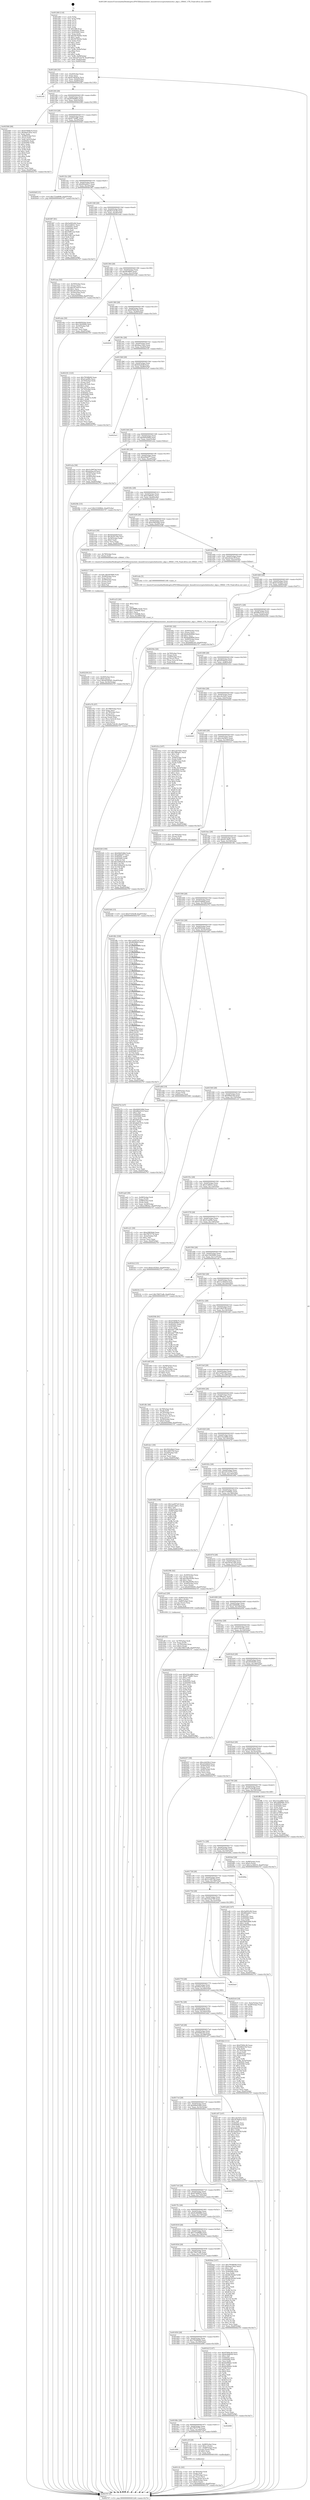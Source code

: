 digraph "0x401260" {
  label = "0x401260 (/mnt/c/Users/mathe/Desktop/tcc/POCII/binaries/extr_linuxdriverscryptochelsiochcr_algo.c_HMAC_CTX_Final-ollvm.out::main(0))"
  labelloc = "t"
  node[shape=record]

  Entry [label="",width=0.3,height=0.3,shape=circle,fillcolor=black,style=filled]
  "0x4012d4" [label="{
     0x4012d4 [32]\l
     | [instrs]\l
     &nbsp;&nbsp;0x4012d4 \<+6\>: mov -0xa0(%rbp),%eax\l
     &nbsp;&nbsp;0x4012da \<+2\>: mov %eax,%ecx\l
     &nbsp;&nbsp;0x4012dc \<+6\>: sub $0x81d9283a,%ecx\l
     &nbsp;&nbsp;0x4012e2 \<+6\>: mov %eax,-0xb4(%rbp)\l
     &nbsp;&nbsp;0x4012e8 \<+6\>: mov %ecx,-0xb8(%rbp)\l
     &nbsp;&nbsp;0x4012ee \<+6\>: je 00000000004023f2 \<main+0x1192\>\l
  }"]
  "0x4023f2" [label="{
     0x4023f2\l
  }", style=dashed]
  "0x4012f4" [label="{
     0x4012f4 [28]\l
     | [instrs]\l
     &nbsp;&nbsp;0x4012f4 \<+5\>: jmp 00000000004012f9 \<main+0x99\>\l
     &nbsp;&nbsp;0x4012f9 \<+6\>: mov -0xb4(%rbp),%eax\l
     &nbsp;&nbsp;0x4012ff \<+5\>: sub $0x8559d8b2,%eax\l
     &nbsp;&nbsp;0x401304 \<+6\>: mov %eax,-0xbc(%rbp)\l
     &nbsp;&nbsp;0x40130a \<+6\>: je 0000000000402566 \<main+0x1306\>\l
  }"]
  Exit [label="",width=0.3,height=0.3,shape=circle,fillcolor=black,style=filled,peripheries=2]
  "0x402566" [label="{
     0x402566 [99]\l
     | [instrs]\l
     &nbsp;&nbsp;0x402566 \<+5\>: mov $0x67069b70,%eax\l
     &nbsp;&nbsp;0x40256b \<+5\>: mov $0x60d15f32,%ecx\l
     &nbsp;&nbsp;0x402570 \<+2\>: xor %edx,%edx\l
     &nbsp;&nbsp;0x402572 \<+7\>: mov -0x98(%rbp),%rsi\l
     &nbsp;&nbsp;0x402579 \<+2\>: mov (%rsi),%edi\l
     &nbsp;&nbsp;0x40257b \<+3\>: mov %edi,-0x2c(%rbp)\l
     &nbsp;&nbsp;0x40257e \<+7\>: mov 0x40505c,%edi\l
     &nbsp;&nbsp;0x402585 \<+8\>: mov 0x405060,%r8d\l
     &nbsp;&nbsp;0x40258d \<+3\>: sub $0x1,%edx\l
     &nbsp;&nbsp;0x402590 \<+3\>: mov %edi,%r9d\l
     &nbsp;&nbsp;0x402593 \<+3\>: add %edx,%r9d\l
     &nbsp;&nbsp;0x402596 \<+4\>: imul %r9d,%edi\l
     &nbsp;&nbsp;0x40259a \<+3\>: and $0x1,%edi\l
     &nbsp;&nbsp;0x40259d \<+3\>: cmp $0x0,%edi\l
     &nbsp;&nbsp;0x4025a0 \<+4\>: sete %r10b\l
     &nbsp;&nbsp;0x4025a4 \<+4\>: cmp $0xa,%r8d\l
     &nbsp;&nbsp;0x4025a8 \<+4\>: setl %r11b\l
     &nbsp;&nbsp;0x4025ac \<+3\>: mov %r10b,%bl\l
     &nbsp;&nbsp;0x4025af \<+3\>: and %r11b,%bl\l
     &nbsp;&nbsp;0x4025b2 \<+3\>: xor %r11b,%r10b\l
     &nbsp;&nbsp;0x4025b5 \<+3\>: or %r10b,%bl\l
     &nbsp;&nbsp;0x4025b8 \<+3\>: test $0x1,%bl\l
     &nbsp;&nbsp;0x4025bb \<+3\>: cmovne %ecx,%eax\l
     &nbsp;&nbsp;0x4025be \<+6\>: mov %eax,-0xa0(%rbp)\l
     &nbsp;&nbsp;0x4025c4 \<+5\>: jmp 0000000000402707 \<main+0x14a7\>\l
  }"]
  "0x401310" [label="{
     0x401310 [28]\l
     | [instrs]\l
     &nbsp;&nbsp;0x401310 \<+5\>: jmp 0000000000401315 \<main+0xb5\>\l
     &nbsp;&nbsp;0x401315 \<+6\>: mov -0xb4(%rbp),%eax\l
     &nbsp;&nbsp;0x40131b \<+5\>: sub $0x877b4ff1,%eax\l
     &nbsp;&nbsp;0x401320 \<+6\>: mov %eax,-0xc0(%rbp)\l
     &nbsp;&nbsp;0x401326 \<+6\>: je 00000000004020df \<main+0xe7f\>\l
  }"]
  "0x4023d4" [label="{
     0x4023d4 [15]\l
     | [instrs]\l
     &nbsp;&nbsp;0x4023d4 \<+10\>: movl $0x57254c8f,-0xa0(%rbp)\l
     &nbsp;&nbsp;0x4023de \<+5\>: jmp 0000000000402707 \<main+0x14a7\>\l
  }"]
  "0x4020df" [label="{
     0x4020df [15]\l
     | [instrs]\l
     &nbsp;&nbsp;0x4020df \<+10\>: movl $0x723a8696,-0xa0(%rbp)\l
     &nbsp;&nbsp;0x4020e9 \<+5\>: jmp 0000000000402707 \<main+0x14a7\>\l
  }"]
  "0x40132c" [label="{
     0x40132c [28]\l
     | [instrs]\l
     &nbsp;&nbsp;0x40132c \<+5\>: jmp 0000000000401331 \<main+0xd1\>\l
     &nbsp;&nbsp;0x401331 \<+6\>: mov -0xb4(%rbp),%eax\l
     &nbsp;&nbsp;0x401337 \<+5\>: sub $0x892eb0c7,%eax\l
     &nbsp;&nbsp;0x40133c \<+6\>: mov %eax,-0xc4(%rbp)\l
     &nbsp;&nbsp;0x401342 \<+6\>: je 0000000000401f67 \<main+0xd07\>\l
  }"]
  "0x402328" [label="{
     0x402328 [100]\l
     | [instrs]\l
     &nbsp;&nbsp;0x402328 \<+5\>: mov $0x64b9169d,%edx\l
     &nbsp;&nbsp;0x40232d \<+5\>: mov $0xa0fdef77,%esi\l
     &nbsp;&nbsp;0x402332 \<+8\>: mov 0x40505c,%r8d\l
     &nbsp;&nbsp;0x40233a \<+8\>: mov 0x405060,%r9d\l
     &nbsp;&nbsp;0x402342 \<+3\>: mov %r8d,%r10d\l
     &nbsp;&nbsp;0x402345 \<+7\>: add $0x3384a434,%r10d\l
     &nbsp;&nbsp;0x40234c \<+4\>: sub $0x1,%r10d\l
     &nbsp;&nbsp;0x402350 \<+7\>: sub $0x3384a434,%r10d\l
     &nbsp;&nbsp;0x402357 \<+4\>: imul %r10d,%r8d\l
     &nbsp;&nbsp;0x40235b \<+4\>: and $0x1,%r8d\l
     &nbsp;&nbsp;0x40235f \<+4\>: cmp $0x0,%r8d\l
     &nbsp;&nbsp;0x402363 \<+4\>: sete %r11b\l
     &nbsp;&nbsp;0x402367 \<+4\>: cmp $0xa,%r9d\l
     &nbsp;&nbsp;0x40236b \<+3\>: setl %bl\l
     &nbsp;&nbsp;0x40236e \<+3\>: mov %r11b,%r14b\l
     &nbsp;&nbsp;0x402371 \<+3\>: and %bl,%r14b\l
     &nbsp;&nbsp;0x402374 \<+3\>: xor %bl,%r11b\l
     &nbsp;&nbsp;0x402377 \<+3\>: or %r11b,%r14b\l
     &nbsp;&nbsp;0x40237a \<+4\>: test $0x1,%r14b\l
     &nbsp;&nbsp;0x40237e \<+3\>: cmovne %esi,%edx\l
     &nbsp;&nbsp;0x402381 \<+6\>: mov %edx,-0xa0(%rbp)\l
     &nbsp;&nbsp;0x402387 \<+5\>: jmp 0000000000402707 \<main+0x14a7\>\l
  }"]
  "0x401f67" [label="{
     0x401f67 [91]\l
     | [instrs]\l
     &nbsp;&nbsp;0x401f67 \<+5\>: mov $0x5a093c94,%eax\l
     &nbsp;&nbsp;0x401f6c \<+5\>: mov $0x31d8431,%ecx\l
     &nbsp;&nbsp;0x401f71 \<+7\>: mov 0x40505c,%edx\l
     &nbsp;&nbsp;0x401f78 \<+7\>: mov 0x405060,%esi\l
     &nbsp;&nbsp;0x401f7f \<+2\>: mov %edx,%edi\l
     &nbsp;&nbsp;0x401f81 \<+6\>: sub $0x558fc1aa,%edi\l
     &nbsp;&nbsp;0x401f87 \<+3\>: sub $0x1,%edi\l
     &nbsp;&nbsp;0x401f8a \<+6\>: add $0x558fc1aa,%edi\l
     &nbsp;&nbsp;0x401f90 \<+3\>: imul %edi,%edx\l
     &nbsp;&nbsp;0x401f93 \<+3\>: and $0x1,%edx\l
     &nbsp;&nbsp;0x401f96 \<+3\>: cmp $0x0,%edx\l
     &nbsp;&nbsp;0x401f99 \<+4\>: sete %r8b\l
     &nbsp;&nbsp;0x401f9d \<+3\>: cmp $0xa,%esi\l
     &nbsp;&nbsp;0x401fa0 \<+4\>: setl %r9b\l
     &nbsp;&nbsp;0x401fa4 \<+3\>: mov %r8b,%r10b\l
     &nbsp;&nbsp;0x401fa7 \<+3\>: and %r9b,%r10b\l
     &nbsp;&nbsp;0x401faa \<+3\>: xor %r9b,%r8b\l
     &nbsp;&nbsp;0x401fad \<+3\>: or %r8b,%r10b\l
     &nbsp;&nbsp;0x401fb0 \<+4\>: test $0x1,%r10b\l
     &nbsp;&nbsp;0x401fb4 \<+3\>: cmovne %ecx,%eax\l
     &nbsp;&nbsp;0x401fb7 \<+6\>: mov %eax,-0xa0(%rbp)\l
     &nbsp;&nbsp;0x401fbd \<+5\>: jmp 0000000000402707 \<main+0x14a7\>\l
  }"]
  "0x401348" [label="{
     0x401348 [28]\l
     | [instrs]\l
     &nbsp;&nbsp;0x401348 \<+5\>: jmp 000000000040134d \<main+0xed\>\l
     &nbsp;&nbsp;0x40134d \<+6\>: mov -0xb4(%rbp),%eax\l
     &nbsp;&nbsp;0x401353 \<+5\>: sub $0x8e7cbc40,%eax\l
     &nbsp;&nbsp;0x401358 \<+6\>: mov %eax,-0xc8(%rbp)\l
     &nbsp;&nbsp;0x40135e \<+6\>: je 0000000000401eaa \<main+0xc4a\>\l
  }"]
  "0x402238" [label="{
     0x402238 [31]\l
     | [instrs]\l
     &nbsp;&nbsp;0x402238 \<+4\>: mov -0x40(%rbp),%rcx\l
     &nbsp;&nbsp;0x40223c \<+6\>: movl $0x0,(%rcx)\l
     &nbsp;&nbsp;0x402242 \<+10\>: movl $0x4f358265,-0xa0(%rbp)\l
     &nbsp;&nbsp;0x40224c \<+6\>: mov %eax,-0x18c(%rbp)\l
     &nbsp;&nbsp;0x402252 \<+5\>: jmp 0000000000402707 \<main+0x14a7\>\l
  }"]
  "0x401eaa" [label="{
     0x401eaa [42]\l
     | [instrs]\l
     &nbsp;&nbsp;0x401eaa \<+4\>: mov -0x50(%rbp),%rax\l
     &nbsp;&nbsp;0x401eae \<+2\>: mov (%rax),%ecx\l
     &nbsp;&nbsp;0x401eb0 \<+6\>: sub $0x307de91d,%ecx\l
     &nbsp;&nbsp;0x401eb6 \<+3\>: add $0x1,%ecx\l
     &nbsp;&nbsp;0x401eb9 \<+6\>: add $0x307de91d,%ecx\l
     &nbsp;&nbsp;0x401ebf \<+4\>: mov -0x50(%rbp),%rax\l
     &nbsp;&nbsp;0x401ec3 \<+2\>: mov %ecx,(%rax)\l
     &nbsp;&nbsp;0x401ec5 \<+10\>: movl $0x9d5f369d,-0xa0(%rbp)\l
     &nbsp;&nbsp;0x401ecf \<+5\>: jmp 0000000000402707 \<main+0x14a7\>\l
  }"]
  "0x401364" [label="{
     0x401364 [28]\l
     | [instrs]\l
     &nbsp;&nbsp;0x401364 \<+5\>: jmp 0000000000401369 \<main+0x109\>\l
     &nbsp;&nbsp;0x401369 \<+6\>: mov -0xb4(%rbp),%eax\l
     &nbsp;&nbsp;0x40136f \<+5\>: sub $0x8fcf8fb0,%eax\l
     &nbsp;&nbsp;0x401374 \<+6\>: mov %eax,-0xcc(%rbp)\l
     &nbsp;&nbsp;0x40137a \<+6\>: je 0000000000401a4e \<main+0x7ee\>\l
  }"]
  "0x402217" [label="{
     0x402217 [33]\l
     | [instrs]\l
     &nbsp;&nbsp;0x402217 \<+10\>: movabs $0x4030b6,%rdi\l
     &nbsp;&nbsp;0x402221 \<+4\>: mov -0x48(%rbp),%rcx\l
     &nbsp;&nbsp;0x402225 \<+3\>: mov %rax,(%rcx)\l
     &nbsp;&nbsp;0x402228 \<+4\>: mov -0x48(%rbp),%rax\l
     &nbsp;&nbsp;0x40222c \<+3\>: mov (%rax),%rax\l
     &nbsp;&nbsp;0x40222f \<+2\>: mov (%rax),%esi\l
     &nbsp;&nbsp;0x402231 \<+2\>: mov $0x0,%al\l
     &nbsp;&nbsp;0x402233 \<+5\>: call 0000000000401040 \<printf@plt\>\l
     | [calls]\l
     &nbsp;&nbsp;0x401040 \{1\} (unknown)\l
  }"]
  "0x401a4e" [label="{
     0x401a4e [30]\l
     | [instrs]\l
     &nbsp;&nbsp;0x401a4e \<+5\>: mov $0xf49502da,%eax\l
     &nbsp;&nbsp;0x401a53 \<+5\>: mov $0x13b50064,%ecx\l
     &nbsp;&nbsp;0x401a58 \<+3\>: mov -0x35(%rbp),%dl\l
     &nbsp;&nbsp;0x401a5b \<+3\>: test $0x1,%dl\l
     &nbsp;&nbsp;0x401a5e \<+3\>: cmovne %ecx,%eax\l
     &nbsp;&nbsp;0x401a61 \<+6\>: mov %eax,-0xa0(%rbp)\l
     &nbsp;&nbsp;0x401a67 \<+5\>: jmp 0000000000402707 \<main+0x14a7\>\l
  }"]
  "0x401380" [label="{
     0x401380 [28]\l
     | [instrs]\l
     &nbsp;&nbsp;0x401380 \<+5\>: jmp 0000000000401385 \<main+0x125\>\l
     &nbsp;&nbsp;0x401385 \<+6\>: mov -0xb4(%rbp),%eax\l
     &nbsp;&nbsp;0x40138b \<+5\>: sub $0x97600c36,%eax\l
     &nbsp;&nbsp;0x401390 \<+6\>: mov %eax,-0xd0(%rbp)\l
     &nbsp;&nbsp;0x401396 \<+6\>: je 0000000000402620 \<main+0x13c0\>\l
  }"]
  "0x401e7b" [label="{
     0x401e7b [47]\l
     | [instrs]\l
     &nbsp;&nbsp;0x401e7b \<+6\>: mov -0x188(%rbp),%ecx\l
     &nbsp;&nbsp;0x401e81 \<+3\>: imul %eax,%ecx\l
     &nbsp;&nbsp;0x401e84 \<+4\>: mov -0x78(%rbp),%rsi\l
     &nbsp;&nbsp;0x401e88 \<+3\>: mov (%rsi),%rsi\l
     &nbsp;&nbsp;0x401e8b \<+4\>: mov -0x70(%rbp),%rdi\l
     &nbsp;&nbsp;0x401e8f \<+3\>: movslq (%rdi),%rdi\l
     &nbsp;&nbsp;0x401e92 \<+4\>: mov (%rsi,%rdi,8),%rsi\l
     &nbsp;&nbsp;0x401e96 \<+3\>: mov (%rsi),%rsi\l
     &nbsp;&nbsp;0x401e99 \<+2\>: mov %ecx,(%rsi)\l
     &nbsp;&nbsp;0x401e9b \<+10\>: movl $0x8e7cbc40,-0xa0(%rbp)\l
     &nbsp;&nbsp;0x401ea5 \<+5\>: jmp 0000000000402707 \<main+0x14a7\>\l
  }"]
  "0x402620" [label="{
     0x402620\l
  }", style=dashed]
  "0x40139c" [label="{
     0x40139c [28]\l
     | [instrs]\l
     &nbsp;&nbsp;0x40139c \<+5\>: jmp 00000000004013a1 \<main+0x141\>\l
     &nbsp;&nbsp;0x4013a1 \<+6\>: mov -0xb4(%rbp),%eax\l
     &nbsp;&nbsp;0x4013a7 \<+5\>: sub $0x9aac19e2,%eax\l
     &nbsp;&nbsp;0x4013ac \<+6\>: mov %eax,-0xd4(%rbp)\l
     &nbsp;&nbsp;0x4013b2 \<+6\>: je 0000000000402181 \<main+0xf21\>\l
  }"]
  "0x401e53" [label="{
     0x401e53 [40]\l
     | [instrs]\l
     &nbsp;&nbsp;0x401e53 \<+5\>: mov $0x2,%ecx\l
     &nbsp;&nbsp;0x401e58 \<+1\>: cltd\l
     &nbsp;&nbsp;0x401e59 \<+2\>: idiv %ecx\l
     &nbsp;&nbsp;0x401e5b \<+6\>: imul $0xfffffffe,%edx,%ecx\l
     &nbsp;&nbsp;0x401e61 \<+6\>: sub $0x1110a6db,%ecx\l
     &nbsp;&nbsp;0x401e67 \<+3\>: add $0x1,%ecx\l
     &nbsp;&nbsp;0x401e6a \<+6\>: add $0x1110a6db,%ecx\l
     &nbsp;&nbsp;0x401e70 \<+6\>: mov %ecx,-0x188(%rbp)\l
     &nbsp;&nbsp;0x401e76 \<+5\>: call 0000000000401160 \<next_i\>\l
     | [calls]\l
     &nbsp;&nbsp;0x401160 \{1\} (/mnt/c/Users/mathe/Desktop/tcc/POCII/binaries/extr_linuxdriverscryptochelsiochcr_algo.c_HMAC_CTX_Final-ollvm.out::next_i)\l
  }"]
  "0x402181" [label="{
     0x402181 [123]\l
     | [instrs]\l
     &nbsp;&nbsp;0x402181 \<+5\>: mov $0x795d6b08,%eax\l
     &nbsp;&nbsp;0x402186 \<+5\>: mov $0x41ae69e,%ecx\l
     &nbsp;&nbsp;0x40218b \<+4\>: mov -0x70(%rbp),%rdx\l
     &nbsp;&nbsp;0x40218f \<+2\>: mov (%rdx),%esi\l
     &nbsp;&nbsp;0x402191 \<+6\>: sub $0xc3f15edc,%esi\l
     &nbsp;&nbsp;0x402197 \<+3\>: add $0x1,%esi\l
     &nbsp;&nbsp;0x40219a \<+6\>: add $0xc3f15edc,%esi\l
     &nbsp;&nbsp;0x4021a0 \<+4\>: mov -0x70(%rbp),%rdx\l
     &nbsp;&nbsp;0x4021a4 \<+2\>: mov %esi,(%rdx)\l
     &nbsp;&nbsp;0x4021a6 \<+7\>: mov 0x40505c,%esi\l
     &nbsp;&nbsp;0x4021ad \<+7\>: mov 0x405060,%edi\l
     &nbsp;&nbsp;0x4021b4 \<+3\>: mov %esi,%r8d\l
     &nbsp;&nbsp;0x4021b7 \<+7\>: add $0x7760cb7a,%r8d\l
     &nbsp;&nbsp;0x4021be \<+4\>: sub $0x1,%r8d\l
     &nbsp;&nbsp;0x4021c2 \<+7\>: sub $0x7760cb7a,%r8d\l
     &nbsp;&nbsp;0x4021c9 \<+4\>: imul %r8d,%esi\l
     &nbsp;&nbsp;0x4021cd \<+3\>: and $0x1,%esi\l
     &nbsp;&nbsp;0x4021d0 \<+3\>: cmp $0x0,%esi\l
     &nbsp;&nbsp;0x4021d3 \<+4\>: sete %r9b\l
     &nbsp;&nbsp;0x4021d7 \<+3\>: cmp $0xa,%edi\l
     &nbsp;&nbsp;0x4021da \<+4\>: setl %r10b\l
     &nbsp;&nbsp;0x4021de \<+3\>: mov %r9b,%r11b\l
     &nbsp;&nbsp;0x4021e1 \<+3\>: and %r10b,%r11b\l
     &nbsp;&nbsp;0x4021e4 \<+3\>: xor %r10b,%r9b\l
     &nbsp;&nbsp;0x4021e7 \<+3\>: or %r9b,%r11b\l
     &nbsp;&nbsp;0x4021ea \<+4\>: test $0x1,%r11b\l
     &nbsp;&nbsp;0x4021ee \<+3\>: cmovne %ecx,%eax\l
     &nbsp;&nbsp;0x4021f1 \<+6\>: mov %eax,-0xa0(%rbp)\l
     &nbsp;&nbsp;0x4021f7 \<+5\>: jmp 0000000000402707 \<main+0x14a7\>\l
  }"]
  "0x4013b8" [label="{
     0x4013b8 [28]\l
     | [instrs]\l
     &nbsp;&nbsp;0x4013b8 \<+5\>: jmp 00000000004013bd \<main+0x15d\>\l
     &nbsp;&nbsp;0x4013bd \<+6\>: mov -0xb4(%rbp),%eax\l
     &nbsp;&nbsp;0x4013c3 \<+5\>: sub $0x9cfa2b4f,%eax\l
     &nbsp;&nbsp;0x4013c8 \<+6\>: mov %eax,-0xd8(%rbp)\l
     &nbsp;&nbsp;0x4013ce \<+6\>: je 00000000004023e3 \<main+0x1183\>\l
  }"]
  "0x401dfc" [label="{
     0x401dfc [46]\l
     | [instrs]\l
     &nbsp;&nbsp;0x401dfc \<+4\>: mov -0x78(%rbp),%rdi\l
     &nbsp;&nbsp;0x401e00 \<+3\>: mov (%rdi),%rdi\l
     &nbsp;&nbsp;0x401e03 \<+4\>: mov -0x70(%rbp),%rcx\l
     &nbsp;&nbsp;0x401e07 \<+3\>: movslq (%rcx),%rcx\l
     &nbsp;&nbsp;0x401e0a \<+4\>: mov (%rdi,%rcx,8),%rcx\l
     &nbsp;&nbsp;0x401e0e \<+3\>: mov %rax,(%rcx)\l
     &nbsp;&nbsp;0x401e11 \<+4\>: mov -0x50(%rbp),%rax\l
     &nbsp;&nbsp;0x401e15 \<+6\>: movl $0x0,(%rax)\l
     &nbsp;&nbsp;0x401e1b \<+10\>: movl $0x9d5f369d,-0xa0(%rbp)\l
     &nbsp;&nbsp;0x401e25 \<+5\>: jmp 0000000000402707 \<main+0x14a7\>\l
  }"]
  "0x4023e3" [label="{
     0x4023e3\l
  }", style=dashed]
  "0x4013d4" [label="{
     0x4013d4 [28]\l
     | [instrs]\l
     &nbsp;&nbsp;0x4013d4 \<+5\>: jmp 00000000004013d9 \<main+0x179\>\l
     &nbsp;&nbsp;0x4013d9 \<+6\>: mov -0xb4(%rbp),%eax\l
     &nbsp;&nbsp;0x4013df \<+5\>: sub $0x9d5f369d,%eax\l
     &nbsp;&nbsp;0x4013e4 \<+6\>: mov %eax,-0xdc(%rbp)\l
     &nbsp;&nbsp;0x4013ea \<+6\>: je 0000000000401e2a \<main+0xbca\>\l
  }"]
  "0x401c5c" [label="{
     0x401c5c [43]\l
     | [instrs]\l
     &nbsp;&nbsp;0x401c5c \<+4\>: mov -0x78(%rbp),%rdi\l
     &nbsp;&nbsp;0x401c60 \<+3\>: mov (%rdi),%rdi\l
     &nbsp;&nbsp;0x401c63 \<+4\>: mov -0x70(%rbp),%rcx\l
     &nbsp;&nbsp;0x401c67 \<+3\>: movslq (%rcx),%rcx\l
     &nbsp;&nbsp;0x401c6a \<+4\>: mov %rax,(%rdi,%rcx,8)\l
     &nbsp;&nbsp;0x401c6e \<+4\>: mov -0x60(%rbp),%rax\l
     &nbsp;&nbsp;0x401c72 \<+6\>: movl $0x0,(%rax)\l
     &nbsp;&nbsp;0x401c78 \<+10\>: movl $0x646fecb5,-0xa0(%rbp)\l
     &nbsp;&nbsp;0x401c82 \<+5\>: jmp 0000000000402707 \<main+0x14a7\>\l
  }"]
  "0x401e2a" [label="{
     0x401e2a [36]\l
     | [instrs]\l
     &nbsp;&nbsp;0x401e2a \<+5\>: mov $0x5c29974d,%eax\l
     &nbsp;&nbsp;0x401e2f \<+5\>: mov $0xa4cbec5f,%ecx\l
     &nbsp;&nbsp;0x401e34 \<+4\>: mov -0x50(%rbp),%rdx\l
     &nbsp;&nbsp;0x401e38 \<+2\>: mov (%rdx),%esi\l
     &nbsp;&nbsp;0x401e3a \<+4\>: mov -0x58(%rbp),%rdx\l
     &nbsp;&nbsp;0x401e3e \<+2\>: cmp (%rdx),%esi\l
     &nbsp;&nbsp;0x401e40 \<+3\>: cmovl %ecx,%eax\l
     &nbsp;&nbsp;0x401e43 \<+6\>: mov %eax,-0xa0(%rbp)\l
     &nbsp;&nbsp;0x401e49 \<+5\>: jmp 0000000000402707 \<main+0x14a7\>\l
  }"]
  "0x4013f0" [label="{
     0x4013f0 [28]\l
     | [instrs]\l
     &nbsp;&nbsp;0x4013f0 \<+5\>: jmp 00000000004013f5 \<main+0x195\>\l
     &nbsp;&nbsp;0x4013f5 \<+6\>: mov -0xb4(%rbp),%eax\l
     &nbsp;&nbsp;0x4013fb \<+5\>: sub $0xa0fdef77,%eax\l
     &nbsp;&nbsp;0x401400 \<+6\>: mov %eax,-0xe0(%rbp)\l
     &nbsp;&nbsp;0x401406 \<+6\>: je 000000000040238c \<main+0x112c\>\l
  }"]
  "0x401888" [label="{
     0x401888\l
  }", style=dashed]
  "0x40238c" [label="{
     0x40238c [15]\l
     | [instrs]\l
     &nbsp;&nbsp;0x40238c \<+10\>: movl $0x310496dc,-0xa0(%rbp)\l
     &nbsp;&nbsp;0x402396 \<+5\>: jmp 0000000000402707 \<main+0x14a7\>\l
  }"]
  "0x40140c" [label="{
     0x40140c [28]\l
     | [instrs]\l
     &nbsp;&nbsp;0x40140c \<+5\>: jmp 0000000000401411 \<main+0x1b1\>\l
     &nbsp;&nbsp;0x401411 \<+6\>: mov -0xb4(%rbp),%eax\l
     &nbsp;&nbsp;0x401417 \<+5\>: sub $0xa18fb4ac,%eax\l
     &nbsp;&nbsp;0x40141c \<+6\>: mov %eax,-0xe4(%rbp)\l
     &nbsp;&nbsp;0x401422 \<+6\>: je 0000000000401ac4 \<main+0x864\>\l
  }"]
  "0x401c3f" [label="{
     0x401c3f [29]\l
     | [instrs]\l
     &nbsp;&nbsp;0x401c3f \<+4\>: mov -0x68(%rbp),%rax\l
     &nbsp;&nbsp;0x401c43 \<+6\>: movl $0x1,(%rax)\l
     &nbsp;&nbsp;0x401c49 \<+4\>: mov -0x68(%rbp),%rax\l
     &nbsp;&nbsp;0x401c4d \<+3\>: movslq (%rax),%rax\l
     &nbsp;&nbsp;0x401c50 \<+4\>: shl $0x3,%rax\l
     &nbsp;&nbsp;0x401c54 \<+3\>: mov %rax,%rdi\l
     &nbsp;&nbsp;0x401c57 \<+5\>: call 0000000000401050 \<malloc@plt\>\l
     | [calls]\l
     &nbsp;&nbsp;0x401050 \{1\} (unknown)\l
  }"]
  "0x401ac4" [label="{
     0x401ac4 [30]\l
     | [instrs]\l
     &nbsp;&nbsp;0x401ac4 \<+5\>: mov $0x9cfa2b4f,%eax\l
     &nbsp;&nbsp;0x401ac9 \<+5\>: mov $0x3b3413d4,%ecx\l
     &nbsp;&nbsp;0x401ace \<+3\>: mov -0x34(%rbp),%edx\l
     &nbsp;&nbsp;0x401ad1 \<+3\>: cmp $0x0,%edx\l
     &nbsp;&nbsp;0x401ad4 \<+3\>: cmove %ecx,%eax\l
     &nbsp;&nbsp;0x401ad7 \<+6\>: mov %eax,-0xa0(%rbp)\l
     &nbsp;&nbsp;0x401add \<+5\>: jmp 0000000000402707 \<main+0x14a7\>\l
  }"]
  "0x401428" [label="{
     0x401428 [28]\l
     | [instrs]\l
     &nbsp;&nbsp;0x401428 \<+5\>: jmp 000000000040142d \<main+0x1cd\>\l
     &nbsp;&nbsp;0x40142d \<+6\>: mov -0xb4(%rbp),%eax\l
     &nbsp;&nbsp;0x401433 \<+5\>: sub $0xa39830dd,%eax\l
     &nbsp;&nbsp;0x401438 \<+6\>: mov %eax,-0xe8(%rbp)\l
     &nbsp;&nbsp;0x40143e \<+6\>: je 000000000040220b \<main+0xfab\>\l
  }"]
  "0x40186c" [label="{
     0x40186c [28]\l
     | [instrs]\l
     &nbsp;&nbsp;0x40186c \<+5\>: jmp 0000000000401871 \<main+0x611\>\l
     &nbsp;&nbsp;0x401871 \<+6\>: mov -0xb4(%rbp),%eax\l
     &nbsp;&nbsp;0x401877 \<+5\>: sub $0x7f975776,%eax\l
     &nbsp;&nbsp;0x40187c \<+6\>: mov %eax,-0x184(%rbp)\l
     &nbsp;&nbsp;0x401882 \<+6\>: je 0000000000401c3f \<main+0x9df\>\l
  }"]
  "0x40220b" [label="{
     0x40220b [12]\l
     | [instrs]\l
     &nbsp;&nbsp;0x40220b \<+4\>: mov -0x78(%rbp),%rax\l
     &nbsp;&nbsp;0x40220f \<+3\>: mov (%rax),%rdi\l
     &nbsp;&nbsp;0x402212 \<+5\>: call 0000000000401240 \<HMAC_CTX\>\l
     | [calls]\l
     &nbsp;&nbsp;0x401240 \{1\} (/mnt/c/Users/mathe/Desktop/tcc/POCII/binaries/extr_linuxdriverscryptochelsiochcr_algo.c_HMAC_CTX_Final-ollvm.out::HMAC_CTX)\l
  }"]
  "0x401444" [label="{
     0x401444 [28]\l
     | [instrs]\l
     &nbsp;&nbsp;0x401444 \<+5\>: jmp 0000000000401449 \<main+0x1e9\>\l
     &nbsp;&nbsp;0x401449 \<+6\>: mov -0xb4(%rbp),%eax\l
     &nbsp;&nbsp;0x40144f \<+5\>: sub $0xa4cbec5f,%eax\l
     &nbsp;&nbsp;0x401454 \<+6\>: mov %eax,-0xec(%rbp)\l
     &nbsp;&nbsp;0x40145a \<+6\>: je 0000000000401e4e \<main+0xbee\>\l
  }"]
  "0x402688" [label="{
     0x402688\l
  }", style=dashed]
  "0x401e4e" [label="{
     0x401e4e [5]\l
     | [instrs]\l
     &nbsp;&nbsp;0x401e4e \<+5\>: call 0000000000401160 \<next_i\>\l
     | [calls]\l
     &nbsp;&nbsp;0x401160 \{1\} (/mnt/c/Users/mathe/Desktop/tcc/POCII/binaries/extr_linuxdriverscryptochelsiochcr_algo.c_HMAC_CTX_Final-ollvm.out::next_i)\l
  }"]
  "0x401460" [label="{
     0x401460 [28]\l
     | [instrs]\l
     &nbsp;&nbsp;0x401460 \<+5\>: jmp 0000000000401465 \<main+0x205\>\l
     &nbsp;&nbsp;0x401465 \<+6\>: mov -0xb4(%rbp),%eax\l
     &nbsp;&nbsp;0x40146b \<+5\>: sub $0xb1452fa3,%eax\l
     &nbsp;&nbsp;0x401470 \<+6\>: mov %eax,-0xf0(%rbp)\l
     &nbsp;&nbsp;0x401476 \<+6\>: je 0000000000401fd1 \<main+0xd71\>\l
  }"]
  "0x401850" [label="{
     0x401850 [28]\l
     | [instrs]\l
     &nbsp;&nbsp;0x401850 \<+5\>: jmp 0000000000401855 \<main+0x5f5\>\l
     &nbsp;&nbsp;0x401855 \<+6\>: mov -0xb4(%rbp),%eax\l
     &nbsp;&nbsp;0x40185b \<+5\>: sub $0x795d6b08,%eax\l
     &nbsp;&nbsp;0x401860 \<+6\>: mov %eax,-0x180(%rbp)\l
     &nbsp;&nbsp;0x401866 \<+6\>: je 0000000000402688 \<main+0x1428\>\l
  }"]
  "0x401fd1" [label="{
     0x401fd1 [42]\l
     | [instrs]\l
     &nbsp;&nbsp;0x401fd1 \<+4\>: mov -0x60(%rbp),%rax\l
     &nbsp;&nbsp;0x401fd5 \<+2\>: mov (%rax),%ecx\l
     &nbsp;&nbsp;0x401fd7 \<+6\>: add $0x6a4b8fdd,%ecx\l
     &nbsp;&nbsp;0x401fdd \<+3\>: add $0x1,%ecx\l
     &nbsp;&nbsp;0x401fe0 \<+6\>: sub $0x6a4b8fdd,%ecx\l
     &nbsp;&nbsp;0x401fe6 \<+4\>: mov -0x60(%rbp),%rax\l
     &nbsp;&nbsp;0x401fea \<+2\>: mov %ecx,(%rax)\l
     &nbsp;&nbsp;0x401fec \<+10\>: movl $0x646fecb5,-0xa0(%rbp)\l
     &nbsp;&nbsp;0x401ff6 \<+5\>: jmp 0000000000402707 \<main+0x14a7\>\l
  }"]
  "0x40147c" [label="{
     0x40147c [28]\l
     | [instrs]\l
     &nbsp;&nbsp;0x40147c \<+5\>: jmp 0000000000401481 \<main+0x221\>\l
     &nbsp;&nbsp;0x401481 \<+6\>: mov -0xb4(%rbp),%eax\l
     &nbsp;&nbsp;0x401487 \<+5\>: sub $0xbfba5310,%eax\l
     &nbsp;&nbsp;0x40148c \<+6\>: mov %eax,-0xf4(%rbp)\l
     &nbsp;&nbsp;0x401492 \<+6\>: je 000000000040230e \<main+0x10ae\>\l
  }"]
  "0x401b1f" [label="{
     0x401b1f [147]\l
     | [instrs]\l
     &nbsp;&nbsp;0x401b1f \<+5\>: mov $0x97600c36,%eax\l
     &nbsp;&nbsp;0x401b24 \<+5\>: mov $0x634bfb58,%ecx\l
     &nbsp;&nbsp;0x401b29 \<+2\>: mov $0x1,%dl\l
     &nbsp;&nbsp;0x401b2b \<+7\>: mov 0x40505c,%esi\l
     &nbsp;&nbsp;0x401b32 \<+7\>: mov 0x405060,%edi\l
     &nbsp;&nbsp;0x401b39 \<+3\>: mov %esi,%r8d\l
     &nbsp;&nbsp;0x401b3c \<+7\>: add $0x8cf49bdc,%r8d\l
     &nbsp;&nbsp;0x401b43 \<+4\>: sub $0x1,%r8d\l
     &nbsp;&nbsp;0x401b47 \<+7\>: sub $0x8cf49bdc,%r8d\l
     &nbsp;&nbsp;0x401b4e \<+4\>: imul %r8d,%esi\l
     &nbsp;&nbsp;0x401b52 \<+3\>: and $0x1,%esi\l
     &nbsp;&nbsp;0x401b55 \<+3\>: cmp $0x0,%esi\l
     &nbsp;&nbsp;0x401b58 \<+4\>: sete %r9b\l
     &nbsp;&nbsp;0x401b5c \<+3\>: cmp $0xa,%edi\l
     &nbsp;&nbsp;0x401b5f \<+4\>: setl %r10b\l
     &nbsp;&nbsp;0x401b63 \<+3\>: mov %r9b,%r11b\l
     &nbsp;&nbsp;0x401b66 \<+4\>: xor $0xff,%r11b\l
     &nbsp;&nbsp;0x401b6a \<+3\>: mov %r10b,%bl\l
     &nbsp;&nbsp;0x401b6d \<+3\>: xor $0xff,%bl\l
     &nbsp;&nbsp;0x401b70 \<+3\>: xor $0x0,%dl\l
     &nbsp;&nbsp;0x401b73 \<+3\>: mov %r11b,%r14b\l
     &nbsp;&nbsp;0x401b76 \<+4\>: and $0x0,%r14b\l
     &nbsp;&nbsp;0x401b7a \<+3\>: and %dl,%r9b\l
     &nbsp;&nbsp;0x401b7d \<+3\>: mov %bl,%r15b\l
     &nbsp;&nbsp;0x401b80 \<+4\>: and $0x0,%r15b\l
     &nbsp;&nbsp;0x401b84 \<+3\>: and %dl,%r10b\l
     &nbsp;&nbsp;0x401b87 \<+3\>: or %r9b,%r14b\l
     &nbsp;&nbsp;0x401b8a \<+3\>: or %r10b,%r15b\l
     &nbsp;&nbsp;0x401b8d \<+3\>: xor %r15b,%r14b\l
     &nbsp;&nbsp;0x401b90 \<+3\>: or %bl,%r11b\l
     &nbsp;&nbsp;0x401b93 \<+4\>: xor $0xff,%r11b\l
     &nbsp;&nbsp;0x401b97 \<+3\>: or $0x0,%dl\l
     &nbsp;&nbsp;0x401b9a \<+3\>: and %dl,%r11b\l
     &nbsp;&nbsp;0x401b9d \<+3\>: or %r11b,%r14b\l
     &nbsp;&nbsp;0x401ba0 \<+4\>: test $0x1,%r14b\l
     &nbsp;&nbsp;0x401ba4 \<+3\>: cmovne %ecx,%eax\l
     &nbsp;&nbsp;0x401ba7 \<+6\>: mov %eax,-0xa0(%rbp)\l
     &nbsp;&nbsp;0x401bad \<+5\>: jmp 0000000000402707 \<main+0x14a7\>\l
  }"]
  "0x40230e" [label="{
     0x40230e [26]\l
     | [instrs]\l
     &nbsp;&nbsp;0x40230e \<+4\>: mov -0x78(%rbp),%rax\l
     &nbsp;&nbsp;0x402312 \<+3\>: mov (%rax),%rax\l
     &nbsp;&nbsp;0x402315 \<+4\>: mov -0x40(%rbp),%rcx\l
     &nbsp;&nbsp;0x402319 \<+3\>: movslq (%rcx),%rcx\l
     &nbsp;&nbsp;0x40231c \<+4\>: mov (%rax,%rcx,8),%rax\l
     &nbsp;&nbsp;0x402320 \<+3\>: mov %rax,%rdi\l
     &nbsp;&nbsp;0x402323 \<+5\>: call 0000000000401030 \<free@plt\>\l
     | [calls]\l
     &nbsp;&nbsp;0x401030 \{1\} (unknown)\l
  }"]
  "0x401498" [label="{
     0x401498 [28]\l
     | [instrs]\l
     &nbsp;&nbsp;0x401498 \<+5\>: jmp 000000000040149d \<main+0x23d\>\l
     &nbsp;&nbsp;0x40149d \<+6\>: mov -0xb4(%rbp),%eax\l
     &nbsp;&nbsp;0x4014a3 \<+5\>: sub $0xc679ebcd,%eax\l
     &nbsp;&nbsp;0x4014a8 \<+6\>: mov %eax,-0xf8(%rbp)\l
     &nbsp;&nbsp;0x4014ae \<+6\>: je 0000000000401d1a \<main+0xaba\>\l
  }"]
  "0x401834" [label="{
     0x401834 [28]\l
     | [instrs]\l
     &nbsp;&nbsp;0x401834 \<+5\>: jmp 0000000000401839 \<main+0x5d9\>\l
     &nbsp;&nbsp;0x401839 \<+6\>: mov -0xb4(%rbp),%eax\l
     &nbsp;&nbsp;0x40183f \<+5\>: sub $0x78657edb,%eax\l
     &nbsp;&nbsp;0x401844 \<+6\>: mov %eax,-0x17c(%rbp)\l
     &nbsp;&nbsp;0x40184a \<+6\>: je 0000000000401b1f \<main+0x8bf\>\l
  }"]
  "0x401d1a" [label="{
     0x401d1a [167]\l
     | [instrs]\l
     &nbsp;&nbsp;0x401d1a \<+5\>: mov $0xcc0c5d3c,%eax\l
     &nbsp;&nbsp;0x401d1f \<+5\>: mov $0x1ff0ea41,%ecx\l
     &nbsp;&nbsp;0x401d24 \<+2\>: mov $0x1,%dl\l
     &nbsp;&nbsp;0x401d26 \<+2\>: xor %esi,%esi\l
     &nbsp;&nbsp;0x401d28 \<+4\>: mov -0x60(%rbp),%rdi\l
     &nbsp;&nbsp;0x401d2c \<+3\>: mov (%rdi),%r8d\l
     &nbsp;&nbsp;0x401d2f \<+4\>: mov -0x68(%rbp),%rdi\l
     &nbsp;&nbsp;0x401d33 \<+3\>: cmp (%rdi),%r8d\l
     &nbsp;&nbsp;0x401d36 \<+4\>: setl %r9b\l
     &nbsp;&nbsp;0x401d3a \<+4\>: and $0x1,%r9b\l
     &nbsp;&nbsp;0x401d3e \<+4\>: mov %r9b,-0x2d(%rbp)\l
     &nbsp;&nbsp;0x401d42 \<+8\>: mov 0x40505c,%r8d\l
     &nbsp;&nbsp;0x401d4a \<+8\>: mov 0x405060,%r10d\l
     &nbsp;&nbsp;0x401d52 \<+3\>: sub $0x1,%esi\l
     &nbsp;&nbsp;0x401d55 \<+3\>: mov %r8d,%r11d\l
     &nbsp;&nbsp;0x401d58 \<+3\>: add %esi,%r11d\l
     &nbsp;&nbsp;0x401d5b \<+4\>: imul %r11d,%r8d\l
     &nbsp;&nbsp;0x401d5f \<+4\>: and $0x1,%r8d\l
     &nbsp;&nbsp;0x401d63 \<+4\>: cmp $0x0,%r8d\l
     &nbsp;&nbsp;0x401d67 \<+4\>: sete %r9b\l
     &nbsp;&nbsp;0x401d6b \<+4\>: cmp $0xa,%r10d\l
     &nbsp;&nbsp;0x401d6f \<+3\>: setl %bl\l
     &nbsp;&nbsp;0x401d72 \<+3\>: mov %r9b,%r14b\l
     &nbsp;&nbsp;0x401d75 \<+4\>: xor $0xff,%r14b\l
     &nbsp;&nbsp;0x401d79 \<+3\>: mov %bl,%r15b\l
     &nbsp;&nbsp;0x401d7c \<+4\>: xor $0xff,%r15b\l
     &nbsp;&nbsp;0x401d80 \<+3\>: xor $0x0,%dl\l
     &nbsp;&nbsp;0x401d83 \<+3\>: mov %r14b,%r12b\l
     &nbsp;&nbsp;0x401d86 \<+4\>: and $0x0,%r12b\l
     &nbsp;&nbsp;0x401d8a \<+3\>: and %dl,%r9b\l
     &nbsp;&nbsp;0x401d8d \<+3\>: mov %r15b,%r13b\l
     &nbsp;&nbsp;0x401d90 \<+4\>: and $0x0,%r13b\l
     &nbsp;&nbsp;0x401d94 \<+2\>: and %dl,%bl\l
     &nbsp;&nbsp;0x401d96 \<+3\>: or %r9b,%r12b\l
     &nbsp;&nbsp;0x401d99 \<+3\>: or %bl,%r13b\l
     &nbsp;&nbsp;0x401d9c \<+3\>: xor %r13b,%r12b\l
     &nbsp;&nbsp;0x401d9f \<+3\>: or %r15b,%r14b\l
     &nbsp;&nbsp;0x401da2 \<+4\>: xor $0xff,%r14b\l
     &nbsp;&nbsp;0x401da6 \<+3\>: or $0x0,%dl\l
     &nbsp;&nbsp;0x401da9 \<+3\>: and %dl,%r14b\l
     &nbsp;&nbsp;0x401dac \<+3\>: or %r14b,%r12b\l
     &nbsp;&nbsp;0x401daf \<+4\>: test $0x1,%r12b\l
     &nbsp;&nbsp;0x401db3 \<+3\>: cmovne %ecx,%eax\l
     &nbsp;&nbsp;0x401db6 \<+6\>: mov %eax,-0xa0(%rbp)\l
     &nbsp;&nbsp;0x401dbc \<+5\>: jmp 0000000000402707 \<main+0x14a7\>\l
  }"]
  "0x4014b4" [label="{
     0x4014b4 [28]\l
     | [instrs]\l
     &nbsp;&nbsp;0x4014b4 \<+5\>: jmp 00000000004014b9 \<main+0x259\>\l
     &nbsp;&nbsp;0x4014b9 \<+6\>: mov -0xb4(%rbp),%eax\l
     &nbsp;&nbsp;0x4014bf \<+5\>: sub $0xcc0c5d3c,%eax\l
     &nbsp;&nbsp;0x4014c4 \<+6\>: mov %eax,-0xfc(%rbp)\l
     &nbsp;&nbsp;0x4014ca \<+6\>: je 0000000000402645 \<main+0x13e5\>\l
  }"]
  "0x4020ee" [label="{
     0x4020ee [147]\l
     | [instrs]\l
     &nbsp;&nbsp;0x4020ee \<+5\>: mov $0x795d6b08,%eax\l
     &nbsp;&nbsp;0x4020f3 \<+5\>: mov $0x9aac19e2,%ecx\l
     &nbsp;&nbsp;0x4020f8 \<+2\>: mov $0x1,%dl\l
     &nbsp;&nbsp;0x4020fa \<+7\>: mov 0x40505c,%esi\l
     &nbsp;&nbsp;0x402101 \<+7\>: mov 0x405060,%edi\l
     &nbsp;&nbsp;0x402108 \<+3\>: mov %esi,%r8d\l
     &nbsp;&nbsp;0x40210b \<+7\>: sub $0x8fc562dd,%r8d\l
     &nbsp;&nbsp;0x402112 \<+4\>: sub $0x1,%r8d\l
     &nbsp;&nbsp;0x402116 \<+7\>: add $0x8fc562dd,%r8d\l
     &nbsp;&nbsp;0x40211d \<+4\>: imul %r8d,%esi\l
     &nbsp;&nbsp;0x402121 \<+3\>: and $0x1,%esi\l
     &nbsp;&nbsp;0x402124 \<+3\>: cmp $0x0,%esi\l
     &nbsp;&nbsp;0x402127 \<+4\>: sete %r9b\l
     &nbsp;&nbsp;0x40212b \<+3\>: cmp $0xa,%edi\l
     &nbsp;&nbsp;0x40212e \<+4\>: setl %r10b\l
     &nbsp;&nbsp;0x402132 \<+3\>: mov %r9b,%r11b\l
     &nbsp;&nbsp;0x402135 \<+4\>: xor $0xff,%r11b\l
     &nbsp;&nbsp;0x402139 \<+3\>: mov %r10b,%bl\l
     &nbsp;&nbsp;0x40213c \<+3\>: xor $0xff,%bl\l
     &nbsp;&nbsp;0x40213f \<+3\>: xor $0x0,%dl\l
     &nbsp;&nbsp;0x402142 \<+3\>: mov %r11b,%r14b\l
     &nbsp;&nbsp;0x402145 \<+4\>: and $0x0,%r14b\l
     &nbsp;&nbsp;0x402149 \<+3\>: and %dl,%r9b\l
     &nbsp;&nbsp;0x40214c \<+3\>: mov %bl,%r15b\l
     &nbsp;&nbsp;0x40214f \<+4\>: and $0x0,%r15b\l
     &nbsp;&nbsp;0x402153 \<+3\>: and %dl,%r10b\l
     &nbsp;&nbsp;0x402156 \<+3\>: or %r9b,%r14b\l
     &nbsp;&nbsp;0x402159 \<+3\>: or %r10b,%r15b\l
     &nbsp;&nbsp;0x40215c \<+3\>: xor %r15b,%r14b\l
     &nbsp;&nbsp;0x40215f \<+3\>: or %bl,%r11b\l
     &nbsp;&nbsp;0x402162 \<+4\>: xor $0xff,%r11b\l
     &nbsp;&nbsp;0x402166 \<+3\>: or $0x0,%dl\l
     &nbsp;&nbsp;0x402169 \<+3\>: and %dl,%r11b\l
     &nbsp;&nbsp;0x40216c \<+3\>: or %r11b,%r14b\l
     &nbsp;&nbsp;0x40216f \<+4\>: test $0x1,%r14b\l
     &nbsp;&nbsp;0x402173 \<+3\>: cmovne %ecx,%eax\l
     &nbsp;&nbsp;0x402176 \<+6\>: mov %eax,-0xa0(%rbp)\l
     &nbsp;&nbsp;0x40217c \<+5\>: jmp 0000000000402707 \<main+0x14a7\>\l
  }"]
  "0x402645" [label="{
     0x402645\l
  }", style=dashed]
  "0x4014d0" [label="{
     0x4014d0 [28]\l
     | [instrs]\l
     &nbsp;&nbsp;0x4014d0 \<+5\>: jmp 00000000004014d5 \<main+0x275\>\l
     &nbsp;&nbsp;0x4014d5 \<+6\>: mov -0xb4(%rbp),%eax\l
     &nbsp;&nbsp;0x4014db \<+5\>: sub $0xccb439c2,%eax\l
     &nbsp;&nbsp;0x4014e0 \<+6\>: mov %eax,-0x100(%rbp)\l
     &nbsp;&nbsp;0x4014e6 \<+6\>: je 00000000004023c5 \<main+0x1165\>\l
  }"]
  "0x401818" [label="{
     0x401818 [28]\l
     | [instrs]\l
     &nbsp;&nbsp;0x401818 \<+5\>: jmp 000000000040181d \<main+0x5bd\>\l
     &nbsp;&nbsp;0x40181d \<+6\>: mov -0xb4(%rbp),%eax\l
     &nbsp;&nbsp;0x401823 \<+5\>: sub $0x723a8696,%eax\l
     &nbsp;&nbsp;0x401828 \<+6\>: mov %eax,-0x178(%rbp)\l
     &nbsp;&nbsp;0x40182e \<+6\>: je 00000000004020ee \<main+0xe8e\>\l
  }"]
  "0x4023c5" [label="{
     0x4023c5 [15]\l
     | [instrs]\l
     &nbsp;&nbsp;0x4023c5 \<+4\>: mov -0x78(%rbp),%rax\l
     &nbsp;&nbsp;0x4023c9 \<+3\>: mov (%rax),%rax\l
     &nbsp;&nbsp;0x4023cc \<+3\>: mov %rax,%rdi\l
     &nbsp;&nbsp;0x4023cf \<+5\>: call 0000000000401030 \<free@plt\>\l
     | [calls]\l
     &nbsp;&nbsp;0x401030 \{1\} (unknown)\l
  }"]
  "0x4014ec" [label="{
     0x4014ec [28]\l
     | [instrs]\l
     &nbsp;&nbsp;0x4014ec \<+5\>: jmp 00000000004014f1 \<main+0x291\>\l
     &nbsp;&nbsp;0x4014f1 \<+6\>: mov -0xb4(%rbp),%eax\l
     &nbsp;&nbsp;0x4014f7 \<+5\>: sub $0xd213b61c,%eax\l
     &nbsp;&nbsp;0x4014fc \<+6\>: mov %eax,-0x104(%rbp)\l
     &nbsp;&nbsp;0x401502 \<+6\>: je 00000000004018fc \<main+0x69c\>\l
  }"]
  "0x402485" [label="{
     0x402485\l
  }", style=dashed]
  "0x4018fc" [label="{
     0x4018fc [338]\l
     | [instrs]\l
     &nbsp;&nbsp;0x4018fc \<+5\>: mov $0x1ee957e0,%eax\l
     &nbsp;&nbsp;0x401901 \<+5\>: mov $0x8fcf8fb0,%ecx\l
     &nbsp;&nbsp;0x401906 \<+3\>: mov %rsp,%rdx\l
     &nbsp;&nbsp;0x401909 \<+4\>: add $0xfffffffffffffff0,%rdx\l
     &nbsp;&nbsp;0x40190d \<+3\>: mov %rdx,%rsp\l
     &nbsp;&nbsp;0x401910 \<+7\>: mov %rdx,-0x98(%rbp)\l
     &nbsp;&nbsp;0x401917 \<+3\>: mov %rsp,%rdx\l
     &nbsp;&nbsp;0x40191a \<+4\>: add $0xfffffffffffffff0,%rdx\l
     &nbsp;&nbsp;0x40191e \<+3\>: mov %rdx,%rsp\l
     &nbsp;&nbsp;0x401921 \<+3\>: mov %rsp,%rsi\l
     &nbsp;&nbsp;0x401924 \<+4\>: add $0xfffffffffffffff0,%rsi\l
     &nbsp;&nbsp;0x401928 \<+3\>: mov %rsi,%rsp\l
     &nbsp;&nbsp;0x40192b \<+7\>: mov %rsi,-0x90(%rbp)\l
     &nbsp;&nbsp;0x401932 \<+3\>: mov %rsp,%rsi\l
     &nbsp;&nbsp;0x401935 \<+4\>: add $0xfffffffffffffff0,%rsi\l
     &nbsp;&nbsp;0x401939 \<+3\>: mov %rsi,%rsp\l
     &nbsp;&nbsp;0x40193c \<+7\>: mov %rsi,-0x88(%rbp)\l
     &nbsp;&nbsp;0x401943 \<+3\>: mov %rsp,%rsi\l
     &nbsp;&nbsp;0x401946 \<+4\>: add $0xfffffffffffffff0,%rsi\l
     &nbsp;&nbsp;0x40194a \<+3\>: mov %rsi,%rsp\l
     &nbsp;&nbsp;0x40194d \<+4\>: mov %rsi,-0x80(%rbp)\l
     &nbsp;&nbsp;0x401951 \<+3\>: mov %rsp,%rsi\l
     &nbsp;&nbsp;0x401954 \<+4\>: add $0xfffffffffffffff0,%rsi\l
     &nbsp;&nbsp;0x401958 \<+3\>: mov %rsi,%rsp\l
     &nbsp;&nbsp;0x40195b \<+4\>: mov %rsi,-0x78(%rbp)\l
     &nbsp;&nbsp;0x40195f \<+3\>: mov %rsp,%rsi\l
     &nbsp;&nbsp;0x401962 \<+4\>: add $0xfffffffffffffff0,%rsi\l
     &nbsp;&nbsp;0x401966 \<+3\>: mov %rsi,%rsp\l
     &nbsp;&nbsp;0x401969 \<+4\>: mov %rsi,-0x70(%rbp)\l
     &nbsp;&nbsp;0x40196d \<+3\>: mov %rsp,%rsi\l
     &nbsp;&nbsp;0x401970 \<+4\>: add $0xfffffffffffffff0,%rsi\l
     &nbsp;&nbsp;0x401974 \<+3\>: mov %rsi,%rsp\l
     &nbsp;&nbsp;0x401977 \<+4\>: mov %rsi,-0x68(%rbp)\l
     &nbsp;&nbsp;0x40197b \<+3\>: mov %rsp,%rsi\l
     &nbsp;&nbsp;0x40197e \<+4\>: add $0xfffffffffffffff0,%rsi\l
     &nbsp;&nbsp;0x401982 \<+3\>: mov %rsi,%rsp\l
     &nbsp;&nbsp;0x401985 \<+4\>: mov %rsi,-0x60(%rbp)\l
     &nbsp;&nbsp;0x401989 \<+3\>: mov %rsp,%rsi\l
     &nbsp;&nbsp;0x40198c \<+4\>: add $0xfffffffffffffff0,%rsi\l
     &nbsp;&nbsp;0x401990 \<+3\>: mov %rsi,%rsp\l
     &nbsp;&nbsp;0x401993 \<+4\>: mov %rsi,-0x58(%rbp)\l
     &nbsp;&nbsp;0x401997 \<+3\>: mov %rsp,%rsi\l
     &nbsp;&nbsp;0x40199a \<+4\>: add $0xfffffffffffffff0,%rsi\l
     &nbsp;&nbsp;0x40199e \<+3\>: mov %rsi,%rsp\l
     &nbsp;&nbsp;0x4019a1 \<+4\>: mov %rsi,-0x50(%rbp)\l
     &nbsp;&nbsp;0x4019a5 \<+3\>: mov %rsp,%rsi\l
     &nbsp;&nbsp;0x4019a8 \<+4\>: add $0xfffffffffffffff0,%rsi\l
     &nbsp;&nbsp;0x4019ac \<+3\>: mov %rsi,%rsp\l
     &nbsp;&nbsp;0x4019af \<+4\>: mov %rsi,-0x48(%rbp)\l
     &nbsp;&nbsp;0x4019b3 \<+3\>: mov %rsp,%rsi\l
     &nbsp;&nbsp;0x4019b6 \<+4\>: add $0xfffffffffffffff0,%rsi\l
     &nbsp;&nbsp;0x4019ba \<+3\>: mov %rsi,%rsp\l
     &nbsp;&nbsp;0x4019bd \<+4\>: mov %rsi,-0x40(%rbp)\l
     &nbsp;&nbsp;0x4019c1 \<+7\>: mov -0x98(%rbp),%rsi\l
     &nbsp;&nbsp;0x4019c8 \<+6\>: movl $0x0,(%rsi)\l
     &nbsp;&nbsp;0x4019ce \<+6\>: mov -0xa4(%rbp),%edi\l
     &nbsp;&nbsp;0x4019d4 \<+2\>: mov %edi,(%rdx)\l
     &nbsp;&nbsp;0x4019d6 \<+7\>: mov -0x90(%rbp),%rsi\l
     &nbsp;&nbsp;0x4019dd \<+7\>: mov -0xb0(%rbp),%r8\l
     &nbsp;&nbsp;0x4019e4 \<+3\>: mov %r8,(%rsi)\l
     &nbsp;&nbsp;0x4019e7 \<+3\>: cmpl $0x2,(%rdx)\l
     &nbsp;&nbsp;0x4019ea \<+4\>: setne %r9b\l
     &nbsp;&nbsp;0x4019ee \<+4\>: and $0x1,%r9b\l
     &nbsp;&nbsp;0x4019f2 \<+4\>: mov %r9b,-0x35(%rbp)\l
     &nbsp;&nbsp;0x4019f6 \<+8\>: mov 0x40505c,%r10d\l
     &nbsp;&nbsp;0x4019fe \<+8\>: mov 0x405060,%r11d\l
     &nbsp;&nbsp;0x401a06 \<+3\>: mov %r10d,%ebx\l
     &nbsp;&nbsp;0x401a09 \<+6\>: sub $0xaa3218d8,%ebx\l
     &nbsp;&nbsp;0x401a0f \<+3\>: sub $0x1,%ebx\l
     &nbsp;&nbsp;0x401a12 \<+6\>: add $0xaa3218d8,%ebx\l
     &nbsp;&nbsp;0x401a18 \<+4\>: imul %ebx,%r10d\l
     &nbsp;&nbsp;0x401a1c \<+4\>: and $0x1,%r10d\l
     &nbsp;&nbsp;0x401a20 \<+4\>: cmp $0x0,%r10d\l
     &nbsp;&nbsp;0x401a24 \<+4\>: sete %r9b\l
     &nbsp;&nbsp;0x401a28 \<+4\>: cmp $0xa,%r11d\l
     &nbsp;&nbsp;0x401a2c \<+4\>: setl %r14b\l
     &nbsp;&nbsp;0x401a30 \<+3\>: mov %r9b,%r15b\l
     &nbsp;&nbsp;0x401a33 \<+3\>: and %r14b,%r15b\l
     &nbsp;&nbsp;0x401a36 \<+3\>: xor %r14b,%r9b\l
     &nbsp;&nbsp;0x401a39 \<+3\>: or %r9b,%r15b\l
     &nbsp;&nbsp;0x401a3c \<+4\>: test $0x1,%r15b\l
     &nbsp;&nbsp;0x401a40 \<+3\>: cmovne %ecx,%eax\l
     &nbsp;&nbsp;0x401a43 \<+6\>: mov %eax,-0xa0(%rbp)\l
     &nbsp;&nbsp;0x401a49 \<+5\>: jmp 0000000000402707 \<main+0x14a7\>\l
  }"]
  "0x401508" [label="{
     0x401508 [28]\l
     | [instrs]\l
     &nbsp;&nbsp;0x401508 \<+5\>: jmp 000000000040150d \<main+0x2ad\>\l
     &nbsp;&nbsp;0x40150d \<+6\>: mov -0xb4(%rbp),%eax\l
     &nbsp;&nbsp;0x401513 \<+5\>: sub $0xd33dbfef,%eax\l
     &nbsp;&nbsp;0x401518 \<+6\>: mov %eax,-0x108(%rbp)\l
     &nbsp;&nbsp;0x40151e \<+6\>: je 000000000040227b \<main+0x101b\>\l
  }"]
  "0x4017fc" [label="{
     0x4017fc [28]\l
     | [instrs]\l
     &nbsp;&nbsp;0x4017fc \<+5\>: jmp 0000000000401801 \<main+0x5a1\>\l
     &nbsp;&nbsp;0x401801 \<+6\>: mov -0xb4(%rbp),%eax\l
     &nbsp;&nbsp;0x401807 \<+5\>: sub $0x6c69d098,%eax\l
     &nbsp;&nbsp;0x40180c \<+6\>: mov %eax,-0x174(%rbp)\l
     &nbsp;&nbsp;0x401812 \<+6\>: je 0000000000402485 \<main+0x1225\>\l
  }"]
  "0x40227b" [label="{
     0x40227b [147]\l
     | [instrs]\l
     &nbsp;&nbsp;0x40227b \<+5\>: mov $0x64b9169d,%eax\l
     &nbsp;&nbsp;0x402280 \<+5\>: mov $0xbfba5310,%ecx\l
     &nbsp;&nbsp;0x402285 \<+2\>: mov $0x1,%dl\l
     &nbsp;&nbsp;0x402287 \<+7\>: mov 0x40505c,%esi\l
     &nbsp;&nbsp;0x40228e \<+7\>: mov 0x405060,%edi\l
     &nbsp;&nbsp;0x402295 \<+3\>: mov %esi,%r8d\l
     &nbsp;&nbsp;0x402298 \<+7\>: sub $0xda814531,%r8d\l
     &nbsp;&nbsp;0x40229f \<+4\>: sub $0x1,%r8d\l
     &nbsp;&nbsp;0x4022a3 \<+7\>: add $0xda814531,%r8d\l
     &nbsp;&nbsp;0x4022aa \<+4\>: imul %r8d,%esi\l
     &nbsp;&nbsp;0x4022ae \<+3\>: and $0x1,%esi\l
     &nbsp;&nbsp;0x4022b1 \<+3\>: cmp $0x0,%esi\l
     &nbsp;&nbsp;0x4022b4 \<+4\>: sete %r9b\l
     &nbsp;&nbsp;0x4022b8 \<+3\>: cmp $0xa,%edi\l
     &nbsp;&nbsp;0x4022bb \<+4\>: setl %r10b\l
     &nbsp;&nbsp;0x4022bf \<+3\>: mov %r9b,%r11b\l
     &nbsp;&nbsp;0x4022c2 \<+4\>: xor $0xff,%r11b\l
     &nbsp;&nbsp;0x4022c6 \<+3\>: mov %r10b,%bl\l
     &nbsp;&nbsp;0x4022c9 \<+3\>: xor $0xff,%bl\l
     &nbsp;&nbsp;0x4022cc \<+3\>: xor $0x1,%dl\l
     &nbsp;&nbsp;0x4022cf \<+3\>: mov %r11b,%r14b\l
     &nbsp;&nbsp;0x4022d2 \<+4\>: and $0xff,%r14b\l
     &nbsp;&nbsp;0x4022d6 \<+3\>: and %dl,%r9b\l
     &nbsp;&nbsp;0x4022d9 \<+3\>: mov %bl,%r15b\l
     &nbsp;&nbsp;0x4022dc \<+4\>: and $0xff,%r15b\l
     &nbsp;&nbsp;0x4022e0 \<+3\>: and %dl,%r10b\l
     &nbsp;&nbsp;0x4022e3 \<+3\>: or %r9b,%r14b\l
     &nbsp;&nbsp;0x4022e6 \<+3\>: or %r10b,%r15b\l
     &nbsp;&nbsp;0x4022e9 \<+3\>: xor %r15b,%r14b\l
     &nbsp;&nbsp;0x4022ec \<+3\>: or %bl,%r11b\l
     &nbsp;&nbsp;0x4022ef \<+4\>: xor $0xff,%r11b\l
     &nbsp;&nbsp;0x4022f3 \<+3\>: or $0x1,%dl\l
     &nbsp;&nbsp;0x4022f6 \<+3\>: and %dl,%r11b\l
     &nbsp;&nbsp;0x4022f9 \<+3\>: or %r11b,%r14b\l
     &nbsp;&nbsp;0x4022fc \<+4\>: test $0x1,%r14b\l
     &nbsp;&nbsp;0x402300 \<+3\>: cmovne %ecx,%eax\l
     &nbsp;&nbsp;0x402303 \<+6\>: mov %eax,-0xa0(%rbp)\l
     &nbsp;&nbsp;0x402309 \<+5\>: jmp 0000000000402707 \<main+0x14a7\>\l
  }"]
  "0x401524" [label="{
     0x401524 [28]\l
     | [instrs]\l
     &nbsp;&nbsp;0x401524 \<+5\>: jmp 0000000000401529 \<main+0x2c9\>\l
     &nbsp;&nbsp;0x401529 \<+6\>: mov -0xb4(%rbp),%eax\l
     &nbsp;&nbsp;0x40152f \<+5\>: sub $0xf49502da,%eax\l
     &nbsp;&nbsp;0x401534 \<+6\>: mov %eax,-0x10c(%rbp)\l
     &nbsp;&nbsp;0x40153a \<+6\>: je 0000000000401a8d \<main+0x82d\>\l
  }"]
  "0x4026ef" [label="{
     0x4026ef\l
  }", style=dashed]
  "0x401a8d" [label="{
     0x401a8d [19]\l
     | [instrs]\l
     &nbsp;&nbsp;0x401a8d \<+7\>: mov -0x90(%rbp),%rax\l
     &nbsp;&nbsp;0x401a94 \<+3\>: mov (%rax),%rax\l
     &nbsp;&nbsp;0x401a97 \<+4\>: mov 0x8(%rax),%rdi\l
     &nbsp;&nbsp;0x401a9b \<+5\>: call 0000000000401060 \<atoi@plt\>\l
     | [calls]\l
     &nbsp;&nbsp;0x401060 \{1\} (unknown)\l
  }"]
  "0x401540" [label="{
     0x401540 [28]\l
     | [instrs]\l
     &nbsp;&nbsp;0x401540 \<+5\>: jmp 0000000000401545 \<main+0x2e5\>\l
     &nbsp;&nbsp;0x401545 \<+6\>: mov -0xb4(%rbp),%eax\l
     &nbsp;&nbsp;0x40154b \<+5\>: sub $0xf4fbd19d,%eax\l
     &nbsp;&nbsp;0x401550 \<+6\>: mov %eax,-0x110(%rbp)\l
     &nbsp;&nbsp;0x401556 \<+6\>: je 0000000000401c21 \<main+0x9c1\>\l
  }"]
  "0x4017e0" [label="{
     0x4017e0 [28]\l
     | [instrs]\l
     &nbsp;&nbsp;0x4017e0 \<+5\>: jmp 00000000004017e5 \<main+0x585\>\l
     &nbsp;&nbsp;0x4017e5 \<+6\>: mov -0xb4(%rbp),%eax\l
     &nbsp;&nbsp;0x4017eb \<+5\>: sub $0x67069b70,%eax\l
     &nbsp;&nbsp;0x4017f0 \<+6\>: mov %eax,-0x170(%rbp)\l
     &nbsp;&nbsp;0x4017f6 \<+6\>: je 00000000004026ef \<main+0x148f\>\l
  }"]
  "0x401c21" [label="{
     0x401c21 [30]\l
     | [instrs]\l
     &nbsp;&nbsp;0x401c21 \<+5\>: mov $0xa39830dd,%eax\l
     &nbsp;&nbsp;0x401c26 \<+5\>: mov $0x7f975776,%ecx\l
     &nbsp;&nbsp;0x401c2b \<+3\>: mov -0x2e(%rbp),%dl\l
     &nbsp;&nbsp;0x401c2e \<+3\>: test $0x1,%dl\l
     &nbsp;&nbsp;0x401c31 \<+3\>: cmovne %ecx,%eax\l
     &nbsp;&nbsp;0x401c34 \<+6\>: mov %eax,-0xa0(%rbp)\l
     &nbsp;&nbsp;0x401c3a \<+5\>: jmp 0000000000402707 \<main+0x14a7\>\l
  }"]
  "0x40155c" [label="{
     0x40155c [28]\l
     | [instrs]\l
     &nbsp;&nbsp;0x40155c \<+5\>: jmp 0000000000401561 \<main+0x301\>\l
     &nbsp;&nbsp;0x401561 \<+6\>: mov -0xb4(%rbp),%eax\l
     &nbsp;&nbsp;0x401567 \<+5\>: sub $0x31d8431,%eax\l
     &nbsp;&nbsp;0x40156c \<+6\>: mov %eax,-0x114(%rbp)\l
     &nbsp;&nbsp;0x401572 \<+6\>: je 0000000000401fc2 \<main+0xd62\>\l
  }"]
  "0x4026b2" [label="{
     0x4026b2\l
  }", style=dashed]
  "0x401fc2" [label="{
     0x401fc2 [15]\l
     | [instrs]\l
     &nbsp;&nbsp;0x401fc2 \<+10\>: movl $0xb1452fa3,-0xa0(%rbp)\l
     &nbsp;&nbsp;0x401fcc \<+5\>: jmp 0000000000402707 \<main+0x14a7\>\l
  }"]
  "0x401578" [label="{
     0x401578 [28]\l
     | [instrs]\l
     &nbsp;&nbsp;0x401578 \<+5\>: jmp 000000000040157d \<main+0x31d\>\l
     &nbsp;&nbsp;0x40157d \<+6\>: mov -0xb4(%rbp),%eax\l
     &nbsp;&nbsp;0x401583 \<+5\>: sub $0x41ae69e,%eax\l
     &nbsp;&nbsp;0x401588 \<+6\>: mov %eax,-0x118(%rbp)\l
     &nbsp;&nbsp;0x40158e \<+6\>: je 00000000004021fc \<main+0xf9c\>\l
  }"]
  "0x4017c4" [label="{
     0x4017c4 [28]\l
     | [instrs]\l
     &nbsp;&nbsp;0x4017c4 \<+5\>: jmp 00000000004017c9 \<main+0x569\>\l
     &nbsp;&nbsp;0x4017c9 \<+6\>: mov -0xb4(%rbp),%eax\l
     &nbsp;&nbsp;0x4017cf \<+5\>: sub $0x64b9169d,%eax\l
     &nbsp;&nbsp;0x4017d4 \<+6\>: mov %eax,-0x16c(%rbp)\l
     &nbsp;&nbsp;0x4017da \<+6\>: je 00000000004026b2 \<main+0x1452\>\l
  }"]
  "0x4021fc" [label="{
     0x4021fc [15]\l
     | [instrs]\l
     &nbsp;&nbsp;0x4021fc \<+10\>: movl $0x78657edb,-0xa0(%rbp)\l
     &nbsp;&nbsp;0x402206 \<+5\>: jmp 0000000000402707 \<main+0x14a7\>\l
  }"]
  "0x401594" [label="{
     0x401594 [28]\l
     | [instrs]\l
     &nbsp;&nbsp;0x401594 \<+5\>: jmp 0000000000401599 \<main+0x339\>\l
     &nbsp;&nbsp;0x401599 \<+6\>: mov -0xb4(%rbp),%eax\l
     &nbsp;&nbsp;0x40159f \<+5\>: sub $0x13b50064,%eax\l
     &nbsp;&nbsp;0x4015a4 \<+6\>: mov %eax,-0x11c(%rbp)\l
     &nbsp;&nbsp;0x4015aa \<+6\>: je 0000000000401a6c \<main+0x80c\>\l
  }"]
  "0x401c87" [label="{
     0x401c87 [147]\l
     | [instrs]\l
     &nbsp;&nbsp;0x401c87 \<+5\>: mov $0xcc0c5d3c,%eax\l
     &nbsp;&nbsp;0x401c8c \<+5\>: mov $0xc679ebcd,%ecx\l
     &nbsp;&nbsp;0x401c91 \<+2\>: mov $0x1,%dl\l
     &nbsp;&nbsp;0x401c93 \<+7\>: mov 0x40505c,%esi\l
     &nbsp;&nbsp;0x401c9a \<+7\>: mov 0x405060,%edi\l
     &nbsp;&nbsp;0x401ca1 \<+3\>: mov %esi,%r8d\l
     &nbsp;&nbsp;0x401ca4 \<+7\>: sub $0x5a4d2558,%r8d\l
     &nbsp;&nbsp;0x401cab \<+4\>: sub $0x1,%r8d\l
     &nbsp;&nbsp;0x401caf \<+7\>: add $0x5a4d2558,%r8d\l
     &nbsp;&nbsp;0x401cb6 \<+4\>: imul %r8d,%esi\l
     &nbsp;&nbsp;0x401cba \<+3\>: and $0x1,%esi\l
     &nbsp;&nbsp;0x401cbd \<+3\>: cmp $0x0,%esi\l
     &nbsp;&nbsp;0x401cc0 \<+4\>: sete %r9b\l
     &nbsp;&nbsp;0x401cc4 \<+3\>: cmp $0xa,%edi\l
     &nbsp;&nbsp;0x401cc7 \<+4\>: setl %r10b\l
     &nbsp;&nbsp;0x401ccb \<+3\>: mov %r9b,%r11b\l
     &nbsp;&nbsp;0x401cce \<+4\>: xor $0xff,%r11b\l
     &nbsp;&nbsp;0x401cd2 \<+3\>: mov %r10b,%bl\l
     &nbsp;&nbsp;0x401cd5 \<+3\>: xor $0xff,%bl\l
     &nbsp;&nbsp;0x401cd8 \<+3\>: xor $0x1,%dl\l
     &nbsp;&nbsp;0x401cdb \<+3\>: mov %r11b,%r14b\l
     &nbsp;&nbsp;0x401cde \<+4\>: and $0xff,%r14b\l
     &nbsp;&nbsp;0x401ce2 \<+3\>: and %dl,%r9b\l
     &nbsp;&nbsp;0x401ce5 \<+3\>: mov %bl,%r15b\l
     &nbsp;&nbsp;0x401ce8 \<+4\>: and $0xff,%r15b\l
     &nbsp;&nbsp;0x401cec \<+3\>: and %dl,%r10b\l
     &nbsp;&nbsp;0x401cef \<+3\>: or %r9b,%r14b\l
     &nbsp;&nbsp;0x401cf2 \<+3\>: or %r10b,%r15b\l
     &nbsp;&nbsp;0x401cf5 \<+3\>: xor %r15b,%r14b\l
     &nbsp;&nbsp;0x401cf8 \<+3\>: or %bl,%r11b\l
     &nbsp;&nbsp;0x401cfb \<+4\>: xor $0xff,%r11b\l
     &nbsp;&nbsp;0x401cff \<+3\>: or $0x1,%dl\l
     &nbsp;&nbsp;0x401d02 \<+3\>: and %dl,%r11b\l
     &nbsp;&nbsp;0x401d05 \<+3\>: or %r11b,%r14b\l
     &nbsp;&nbsp;0x401d08 \<+4\>: test $0x1,%r14b\l
     &nbsp;&nbsp;0x401d0c \<+3\>: cmovne %ecx,%eax\l
     &nbsp;&nbsp;0x401d0f \<+6\>: mov %eax,-0xa0(%rbp)\l
     &nbsp;&nbsp;0x401d15 \<+5\>: jmp 0000000000402707 \<main+0x14a7\>\l
  }"]
  "0x401a6c" [label="{
     0x401a6c\l
  }", style=dashed]
  "0x4015b0" [label="{
     0x4015b0 [28]\l
     | [instrs]\l
     &nbsp;&nbsp;0x4015b0 \<+5\>: jmp 00000000004015b5 \<main+0x355\>\l
     &nbsp;&nbsp;0x4015b5 \<+6\>: mov -0xb4(%rbp),%eax\l
     &nbsp;&nbsp;0x4015bb \<+5\>: sub $0x1a146d19,%eax\l
     &nbsp;&nbsp;0x4015c0 \<+6\>: mov %eax,-0x120(%rbp)\l
     &nbsp;&nbsp;0x4015c6 \<+6\>: je 000000000040250b \<main+0x12ab\>\l
  }"]
  "0x4017a8" [label="{
     0x4017a8 [28]\l
     | [instrs]\l
     &nbsp;&nbsp;0x4017a8 \<+5\>: jmp 00000000004017ad \<main+0x54d\>\l
     &nbsp;&nbsp;0x4017ad \<+6\>: mov -0xb4(%rbp),%eax\l
     &nbsp;&nbsp;0x4017b3 \<+5\>: sub $0x646fecb5,%eax\l
     &nbsp;&nbsp;0x4017b8 \<+6\>: mov %eax,-0x168(%rbp)\l
     &nbsp;&nbsp;0x4017be \<+6\>: je 0000000000401c87 \<main+0xa27\>\l
  }"]
  "0x40250b" [label="{
     0x40250b [91]\l
     | [instrs]\l
     &nbsp;&nbsp;0x40250b \<+5\>: mov $0x67069b70,%eax\l
     &nbsp;&nbsp;0x402510 \<+5\>: mov $0x8559d8b2,%ecx\l
     &nbsp;&nbsp;0x402515 \<+7\>: mov 0x40505c,%edx\l
     &nbsp;&nbsp;0x40251c \<+7\>: mov 0x405060,%esi\l
     &nbsp;&nbsp;0x402523 \<+2\>: mov %edx,%edi\l
     &nbsp;&nbsp;0x402525 \<+6\>: sub $0xead770f0,%edi\l
     &nbsp;&nbsp;0x40252b \<+3\>: sub $0x1,%edi\l
     &nbsp;&nbsp;0x40252e \<+6\>: add $0xead770f0,%edi\l
     &nbsp;&nbsp;0x402534 \<+3\>: imul %edi,%edx\l
     &nbsp;&nbsp;0x402537 \<+3\>: and $0x1,%edx\l
     &nbsp;&nbsp;0x40253a \<+3\>: cmp $0x0,%edx\l
     &nbsp;&nbsp;0x40253d \<+4\>: sete %r8b\l
     &nbsp;&nbsp;0x402541 \<+3\>: cmp $0xa,%esi\l
     &nbsp;&nbsp;0x402544 \<+4\>: setl %r9b\l
     &nbsp;&nbsp;0x402548 \<+3\>: mov %r8b,%r10b\l
     &nbsp;&nbsp;0x40254b \<+3\>: and %r9b,%r10b\l
     &nbsp;&nbsp;0x40254e \<+3\>: xor %r9b,%r8b\l
     &nbsp;&nbsp;0x402551 \<+3\>: or %r8b,%r10b\l
     &nbsp;&nbsp;0x402554 \<+4\>: test $0x1,%r10b\l
     &nbsp;&nbsp;0x402558 \<+3\>: cmovne %ecx,%eax\l
     &nbsp;&nbsp;0x40255b \<+6\>: mov %eax,-0xa0(%rbp)\l
     &nbsp;&nbsp;0x402561 \<+5\>: jmp 0000000000402707 \<main+0x14a7\>\l
  }"]
  "0x4015cc" [label="{
     0x4015cc [28]\l
     | [instrs]\l
     &nbsp;&nbsp;0x4015cc \<+5\>: jmp 00000000004015d1 \<main+0x371\>\l
     &nbsp;&nbsp;0x4015d1 \<+6\>: mov -0xb4(%rbp),%eax\l
     &nbsp;&nbsp;0x4015d7 \<+5\>: sub $0x1df257fd,%eax\l
     &nbsp;&nbsp;0x4015dc \<+6\>: mov %eax,-0x124(%rbp)\l
     &nbsp;&nbsp;0x4015e2 \<+6\>: je 0000000000401ddf \<main+0xb7f\>\l
  }"]
  "0x401bb2" [label="{
     0x401bb2 [111]\l
     | [instrs]\l
     &nbsp;&nbsp;0x401bb2 \<+5\>: mov $0x97600c36,%eax\l
     &nbsp;&nbsp;0x401bb7 \<+5\>: mov $0xf4fbd19d,%ecx\l
     &nbsp;&nbsp;0x401bbc \<+2\>: xor %edx,%edx\l
     &nbsp;&nbsp;0x401bbe \<+4\>: mov -0x70(%rbp),%rsi\l
     &nbsp;&nbsp;0x401bc2 \<+2\>: mov (%rsi),%edi\l
     &nbsp;&nbsp;0x401bc4 \<+4\>: mov -0x80(%rbp),%rsi\l
     &nbsp;&nbsp;0x401bc8 \<+2\>: cmp (%rsi),%edi\l
     &nbsp;&nbsp;0x401bca \<+4\>: setl %r8b\l
     &nbsp;&nbsp;0x401bce \<+4\>: and $0x1,%r8b\l
     &nbsp;&nbsp;0x401bd2 \<+4\>: mov %r8b,-0x2e(%rbp)\l
     &nbsp;&nbsp;0x401bd6 \<+7\>: mov 0x40505c,%edi\l
     &nbsp;&nbsp;0x401bdd \<+8\>: mov 0x405060,%r9d\l
     &nbsp;&nbsp;0x401be5 \<+3\>: sub $0x1,%edx\l
     &nbsp;&nbsp;0x401be8 \<+3\>: mov %edi,%r10d\l
     &nbsp;&nbsp;0x401beb \<+3\>: add %edx,%r10d\l
     &nbsp;&nbsp;0x401bee \<+4\>: imul %r10d,%edi\l
     &nbsp;&nbsp;0x401bf2 \<+3\>: and $0x1,%edi\l
     &nbsp;&nbsp;0x401bf5 \<+3\>: cmp $0x0,%edi\l
     &nbsp;&nbsp;0x401bf8 \<+4\>: sete %r8b\l
     &nbsp;&nbsp;0x401bfc \<+4\>: cmp $0xa,%r9d\l
     &nbsp;&nbsp;0x401c00 \<+4\>: setl %r11b\l
     &nbsp;&nbsp;0x401c04 \<+3\>: mov %r8b,%bl\l
     &nbsp;&nbsp;0x401c07 \<+3\>: and %r11b,%bl\l
     &nbsp;&nbsp;0x401c0a \<+3\>: xor %r11b,%r8b\l
     &nbsp;&nbsp;0x401c0d \<+3\>: or %r8b,%bl\l
     &nbsp;&nbsp;0x401c10 \<+3\>: test $0x1,%bl\l
     &nbsp;&nbsp;0x401c13 \<+3\>: cmovne %ecx,%eax\l
     &nbsp;&nbsp;0x401c16 \<+6\>: mov %eax,-0xa0(%rbp)\l
     &nbsp;&nbsp;0x401c1c \<+5\>: jmp 0000000000402707 \<main+0x14a7\>\l
  }"]
  "0x401ddf" [label="{
     0x401ddf [29]\l
     | [instrs]\l
     &nbsp;&nbsp;0x401ddf \<+4\>: mov -0x58(%rbp),%rax\l
     &nbsp;&nbsp;0x401de3 \<+6\>: movl $0x1,(%rax)\l
     &nbsp;&nbsp;0x401de9 \<+4\>: mov -0x58(%rbp),%rax\l
     &nbsp;&nbsp;0x401ded \<+3\>: movslq (%rax),%rax\l
     &nbsp;&nbsp;0x401df0 \<+4\>: shl $0x2,%rax\l
     &nbsp;&nbsp;0x401df4 \<+3\>: mov %rax,%rdi\l
     &nbsp;&nbsp;0x401df7 \<+5\>: call 0000000000401050 \<malloc@plt\>\l
     | [calls]\l
     &nbsp;&nbsp;0x401050 \{1\} (unknown)\l
  }"]
  "0x4015e8" [label="{
     0x4015e8 [28]\l
     | [instrs]\l
     &nbsp;&nbsp;0x4015e8 \<+5\>: jmp 00000000004015ed \<main+0x38d\>\l
     &nbsp;&nbsp;0x4015ed \<+6\>: mov -0xb4(%rbp),%eax\l
     &nbsp;&nbsp;0x4015f3 \<+5\>: sub $0x1ee957e0,%eax\l
     &nbsp;&nbsp;0x4015f8 \<+6\>: mov %eax,-0x128(%rbp)\l
     &nbsp;&nbsp;0x4015fe \<+6\>: je 00000000004025db \<main+0x137b\>\l
  }"]
  "0x40178c" [label="{
     0x40178c [28]\l
     | [instrs]\l
     &nbsp;&nbsp;0x40178c \<+5\>: jmp 0000000000401791 \<main+0x531\>\l
     &nbsp;&nbsp;0x401791 \<+6\>: mov -0xb4(%rbp),%eax\l
     &nbsp;&nbsp;0x401797 \<+5\>: sub $0x634bfb58,%eax\l
     &nbsp;&nbsp;0x40179c \<+6\>: mov %eax,-0x164(%rbp)\l
     &nbsp;&nbsp;0x4017a2 \<+6\>: je 0000000000401bb2 \<main+0x952\>\l
  }"]
  "0x4025db" [label="{
     0x4025db\l
  }", style=dashed]
  "0x401604" [label="{
     0x401604 [28]\l
     | [instrs]\l
     &nbsp;&nbsp;0x401604 \<+5\>: jmp 0000000000401609 \<main+0x3a9\>\l
     &nbsp;&nbsp;0x401609 \<+6\>: mov -0xb4(%rbp),%eax\l
     &nbsp;&nbsp;0x40160f \<+5\>: sub $0x1ff0ea41,%eax\l
     &nbsp;&nbsp;0x401614 \<+6\>: mov %eax,-0x12c(%rbp)\l
     &nbsp;&nbsp;0x40161a \<+6\>: je 0000000000401dc1 \<main+0xb61\>\l
  }"]
  "0x4025c9" [label="{
     0x4025c9 [18]\l
     | [instrs]\l
     &nbsp;&nbsp;0x4025c9 \<+3\>: mov -0x2c(%rbp),%eax\l
     &nbsp;&nbsp;0x4025cc \<+4\>: lea -0x28(%rbp),%rsp\l
     &nbsp;&nbsp;0x4025d0 \<+1\>: pop %rbx\l
     &nbsp;&nbsp;0x4025d1 \<+2\>: pop %r12\l
     &nbsp;&nbsp;0x4025d3 \<+2\>: pop %r13\l
     &nbsp;&nbsp;0x4025d5 \<+2\>: pop %r14\l
     &nbsp;&nbsp;0x4025d7 \<+2\>: pop %r15\l
     &nbsp;&nbsp;0x4025d9 \<+1\>: pop %rbp\l
     &nbsp;&nbsp;0x4025da \<+1\>: ret\l
  }"]
  "0x401dc1" [label="{
     0x401dc1 [30]\l
     | [instrs]\l
     &nbsp;&nbsp;0x401dc1 \<+5\>: mov $0x563c84a5,%eax\l
     &nbsp;&nbsp;0x401dc6 \<+5\>: mov $0x1df257fd,%ecx\l
     &nbsp;&nbsp;0x401dcb \<+3\>: mov -0x2d(%rbp),%dl\l
     &nbsp;&nbsp;0x401dce \<+3\>: test $0x1,%dl\l
     &nbsp;&nbsp;0x401dd1 \<+3\>: cmovne %ecx,%eax\l
     &nbsp;&nbsp;0x401dd4 \<+6\>: mov %eax,-0xa0(%rbp)\l
     &nbsp;&nbsp;0x401dda \<+5\>: jmp 0000000000402707 \<main+0x14a7\>\l
  }"]
  "0x401620" [label="{
     0x401620 [28]\l
     | [instrs]\l
     &nbsp;&nbsp;0x401620 \<+5\>: jmp 0000000000401625 \<main+0x3c5\>\l
     &nbsp;&nbsp;0x401625 \<+6\>: mov -0xb4(%rbp),%eax\l
     &nbsp;&nbsp;0x40162b \<+5\>: sub $0x21bca88d,%eax\l
     &nbsp;&nbsp;0x401630 \<+6\>: mov %eax,-0x130(%rbp)\l
     &nbsp;&nbsp;0x401636 \<+6\>: je 0000000000402679 \<main+0x1419\>\l
  }"]
  "0x401770" [label="{
     0x401770 [28]\l
     | [instrs]\l
     &nbsp;&nbsp;0x401770 \<+5\>: jmp 0000000000401775 \<main+0x515\>\l
     &nbsp;&nbsp;0x401775 \<+6\>: mov -0xb4(%rbp),%eax\l
     &nbsp;&nbsp;0x40177b \<+5\>: sub $0x60d15f32,%eax\l
     &nbsp;&nbsp;0x401780 \<+6\>: mov %eax,-0x160(%rbp)\l
     &nbsp;&nbsp;0x401786 \<+6\>: je 00000000004025c9 \<main+0x1369\>\l
  }"]
  "0x402679" [label="{
     0x402679\l
  }", style=dashed]
  "0x40163c" [label="{
     0x40163c [28]\l
     | [instrs]\l
     &nbsp;&nbsp;0x40163c \<+5\>: jmp 0000000000401641 \<main+0x3e1\>\l
     &nbsp;&nbsp;0x401641 \<+6\>: mov -0xb4(%rbp),%eax\l
     &nbsp;&nbsp;0x401647 \<+5\>: sub $0x2d7e5379,%eax\l
     &nbsp;&nbsp;0x40164c \<+6\>: mov %eax,-0x134(%rbp)\l
     &nbsp;&nbsp;0x401652 \<+6\>: je 0000000000401892 \<main+0x632\>\l
  }"]
  "0x4024e0" [label="{
     0x4024e0\l
  }", style=dashed]
  "0x401892" [label="{
     0x401892 [106]\l
     | [instrs]\l
     &nbsp;&nbsp;0x401892 \<+5\>: mov $0x1ee957e0,%eax\l
     &nbsp;&nbsp;0x401897 \<+5\>: mov $0xd213b61c,%ecx\l
     &nbsp;&nbsp;0x40189c \<+2\>: mov $0x1,%dl\l
     &nbsp;&nbsp;0x40189e \<+7\>: mov -0x9a(%rbp),%sil\l
     &nbsp;&nbsp;0x4018a5 \<+7\>: mov -0x99(%rbp),%dil\l
     &nbsp;&nbsp;0x4018ac \<+3\>: mov %sil,%r8b\l
     &nbsp;&nbsp;0x4018af \<+4\>: xor $0xff,%r8b\l
     &nbsp;&nbsp;0x4018b3 \<+3\>: mov %dil,%r9b\l
     &nbsp;&nbsp;0x4018b6 \<+4\>: xor $0xff,%r9b\l
     &nbsp;&nbsp;0x4018ba \<+3\>: xor $0x1,%dl\l
     &nbsp;&nbsp;0x4018bd \<+3\>: mov %r8b,%r10b\l
     &nbsp;&nbsp;0x4018c0 \<+4\>: and $0xff,%r10b\l
     &nbsp;&nbsp;0x4018c4 \<+3\>: and %dl,%sil\l
     &nbsp;&nbsp;0x4018c7 \<+3\>: mov %r9b,%r11b\l
     &nbsp;&nbsp;0x4018ca \<+4\>: and $0xff,%r11b\l
     &nbsp;&nbsp;0x4018ce \<+3\>: and %dl,%dil\l
     &nbsp;&nbsp;0x4018d1 \<+3\>: or %sil,%r10b\l
     &nbsp;&nbsp;0x4018d4 \<+3\>: or %dil,%r11b\l
     &nbsp;&nbsp;0x4018d7 \<+3\>: xor %r11b,%r10b\l
     &nbsp;&nbsp;0x4018da \<+3\>: or %r9b,%r8b\l
     &nbsp;&nbsp;0x4018dd \<+4\>: xor $0xff,%r8b\l
     &nbsp;&nbsp;0x4018e1 \<+3\>: or $0x1,%dl\l
     &nbsp;&nbsp;0x4018e4 \<+3\>: and %dl,%r8b\l
     &nbsp;&nbsp;0x4018e7 \<+3\>: or %r8b,%r10b\l
     &nbsp;&nbsp;0x4018ea \<+4\>: test $0x1,%r10b\l
     &nbsp;&nbsp;0x4018ee \<+3\>: cmovne %ecx,%eax\l
     &nbsp;&nbsp;0x4018f1 \<+6\>: mov %eax,-0xa0(%rbp)\l
     &nbsp;&nbsp;0x4018f7 \<+5\>: jmp 0000000000402707 \<main+0x14a7\>\l
  }"]
  "0x401658" [label="{
     0x401658 [28]\l
     | [instrs]\l
     &nbsp;&nbsp;0x401658 \<+5\>: jmp 000000000040165d \<main+0x3fd\>\l
     &nbsp;&nbsp;0x40165d \<+6\>: mov -0xb4(%rbp),%eax\l
     &nbsp;&nbsp;0x401663 \<+5\>: sub $0x310496dc,%eax\l
     &nbsp;&nbsp;0x401668 \<+6\>: mov %eax,-0x138(%rbp)\l
     &nbsp;&nbsp;0x40166e \<+6\>: je 000000000040239b \<main+0x113b\>\l
  }"]
  "0x402707" [label="{
     0x402707 [5]\l
     | [instrs]\l
     &nbsp;&nbsp;0x402707 \<+5\>: jmp 00000000004012d4 \<main+0x74\>\l
  }"]
  "0x401260" [label="{
     0x401260 [116]\l
     | [instrs]\l
     &nbsp;&nbsp;0x401260 \<+1\>: push %rbp\l
     &nbsp;&nbsp;0x401261 \<+3\>: mov %rsp,%rbp\l
     &nbsp;&nbsp;0x401264 \<+2\>: push %r15\l
     &nbsp;&nbsp;0x401266 \<+2\>: push %r14\l
     &nbsp;&nbsp;0x401268 \<+2\>: push %r13\l
     &nbsp;&nbsp;0x40126a \<+2\>: push %r12\l
     &nbsp;&nbsp;0x40126c \<+1\>: push %rbx\l
     &nbsp;&nbsp;0x40126d \<+7\>: sub $0x198,%rsp\l
     &nbsp;&nbsp;0x401274 \<+7\>: mov 0x40505c,%eax\l
     &nbsp;&nbsp;0x40127b \<+7\>: mov 0x405060,%ecx\l
     &nbsp;&nbsp;0x401282 \<+2\>: mov %eax,%edx\l
     &nbsp;&nbsp;0x401284 \<+6\>: add $0x5679eb4e,%edx\l
     &nbsp;&nbsp;0x40128a \<+3\>: sub $0x1,%edx\l
     &nbsp;&nbsp;0x40128d \<+6\>: sub $0x5679eb4e,%edx\l
     &nbsp;&nbsp;0x401293 \<+3\>: imul %edx,%eax\l
     &nbsp;&nbsp;0x401296 \<+3\>: and $0x1,%eax\l
     &nbsp;&nbsp;0x401299 \<+3\>: cmp $0x0,%eax\l
     &nbsp;&nbsp;0x40129c \<+4\>: sete %r8b\l
     &nbsp;&nbsp;0x4012a0 \<+4\>: and $0x1,%r8b\l
     &nbsp;&nbsp;0x4012a4 \<+7\>: mov %r8b,-0x9a(%rbp)\l
     &nbsp;&nbsp;0x4012ab \<+3\>: cmp $0xa,%ecx\l
     &nbsp;&nbsp;0x4012ae \<+4\>: setl %r8b\l
     &nbsp;&nbsp;0x4012b2 \<+4\>: and $0x1,%r8b\l
     &nbsp;&nbsp;0x4012b6 \<+7\>: mov %r8b,-0x99(%rbp)\l
     &nbsp;&nbsp;0x4012bd \<+10\>: movl $0x2d7e5379,-0xa0(%rbp)\l
     &nbsp;&nbsp;0x4012c7 \<+6\>: mov %edi,-0xa4(%rbp)\l
     &nbsp;&nbsp;0x4012cd \<+7\>: mov %rsi,-0xb0(%rbp)\l
  }"]
  "0x401754" [label="{
     0x401754 [28]\l
     | [instrs]\l
     &nbsp;&nbsp;0x401754 \<+5\>: jmp 0000000000401759 \<main+0x4f9\>\l
     &nbsp;&nbsp;0x401759 \<+6\>: mov -0xb4(%rbp),%eax\l
     &nbsp;&nbsp;0x40175f \<+5\>: sub $0x5eba2760,%eax\l
     &nbsp;&nbsp;0x401764 \<+6\>: mov %eax,-0x15c(%rbp)\l
     &nbsp;&nbsp;0x40176a \<+6\>: je 00000000004024e0 \<main+0x1280\>\l
  }"]
  "0x401aa0" [label="{
     0x401aa0 [36]\l
     | [instrs]\l
     &nbsp;&nbsp;0x401aa0 \<+7\>: mov -0x88(%rbp),%rdi\l
     &nbsp;&nbsp;0x401aa7 \<+2\>: mov %eax,(%rdi)\l
     &nbsp;&nbsp;0x401aa9 \<+7\>: mov -0x88(%rbp),%rdi\l
     &nbsp;&nbsp;0x401ab0 \<+2\>: mov (%rdi),%eax\l
     &nbsp;&nbsp;0x401ab2 \<+3\>: mov %eax,-0x34(%rbp)\l
     &nbsp;&nbsp;0x401ab5 \<+10\>: movl $0xa18fb4ac,-0xa0(%rbp)\l
     &nbsp;&nbsp;0x401abf \<+5\>: jmp 0000000000402707 \<main+0x14a7\>\l
  }"]
  "0x401ed4" [label="{
     0x401ed4 [147]\l
     | [instrs]\l
     &nbsp;&nbsp;0x401ed4 \<+5\>: mov $0x5a093c94,%eax\l
     &nbsp;&nbsp;0x401ed9 \<+5\>: mov $0x892eb0c7,%ecx\l
     &nbsp;&nbsp;0x401ede \<+2\>: mov $0x1,%dl\l
     &nbsp;&nbsp;0x401ee0 \<+7\>: mov 0x40505c,%esi\l
     &nbsp;&nbsp;0x401ee7 \<+7\>: mov 0x405060,%edi\l
     &nbsp;&nbsp;0x401eee \<+3\>: mov %esi,%r8d\l
     &nbsp;&nbsp;0x401ef1 \<+7\>: sub $0x58003684,%r8d\l
     &nbsp;&nbsp;0x401ef8 \<+4\>: sub $0x1,%r8d\l
     &nbsp;&nbsp;0x401efc \<+7\>: add $0x58003684,%r8d\l
     &nbsp;&nbsp;0x401f03 \<+4\>: imul %r8d,%esi\l
     &nbsp;&nbsp;0x401f07 \<+3\>: and $0x1,%esi\l
     &nbsp;&nbsp;0x401f0a \<+3\>: cmp $0x0,%esi\l
     &nbsp;&nbsp;0x401f0d \<+4\>: sete %r9b\l
     &nbsp;&nbsp;0x401f11 \<+3\>: cmp $0xa,%edi\l
     &nbsp;&nbsp;0x401f14 \<+4\>: setl %r10b\l
     &nbsp;&nbsp;0x401f18 \<+3\>: mov %r9b,%r11b\l
     &nbsp;&nbsp;0x401f1b \<+4\>: xor $0xff,%r11b\l
     &nbsp;&nbsp;0x401f1f \<+3\>: mov %r10b,%bl\l
     &nbsp;&nbsp;0x401f22 \<+3\>: xor $0xff,%bl\l
     &nbsp;&nbsp;0x401f25 \<+3\>: xor $0x1,%dl\l
     &nbsp;&nbsp;0x401f28 \<+3\>: mov %r11b,%r14b\l
     &nbsp;&nbsp;0x401f2b \<+4\>: and $0xff,%r14b\l
     &nbsp;&nbsp;0x401f2f \<+3\>: and %dl,%r9b\l
     &nbsp;&nbsp;0x401f32 \<+3\>: mov %bl,%r15b\l
     &nbsp;&nbsp;0x401f35 \<+4\>: and $0xff,%r15b\l
     &nbsp;&nbsp;0x401f39 \<+3\>: and %dl,%r10b\l
     &nbsp;&nbsp;0x401f3c \<+3\>: or %r9b,%r14b\l
     &nbsp;&nbsp;0x401f3f \<+3\>: or %r10b,%r15b\l
     &nbsp;&nbsp;0x401f42 \<+3\>: xor %r15b,%r14b\l
     &nbsp;&nbsp;0x401f45 \<+3\>: or %bl,%r11b\l
     &nbsp;&nbsp;0x401f48 \<+4\>: xor $0xff,%r11b\l
     &nbsp;&nbsp;0x401f4c \<+3\>: or $0x1,%dl\l
     &nbsp;&nbsp;0x401f4f \<+3\>: and %dl,%r11b\l
     &nbsp;&nbsp;0x401f52 \<+3\>: or %r11b,%r14b\l
     &nbsp;&nbsp;0x401f55 \<+4\>: test $0x1,%r14b\l
     &nbsp;&nbsp;0x401f59 \<+3\>: cmovne %ecx,%eax\l
     &nbsp;&nbsp;0x401f5c \<+6\>: mov %eax,-0xa0(%rbp)\l
     &nbsp;&nbsp;0x401f62 \<+5\>: jmp 0000000000402707 \<main+0x14a7\>\l
  }"]
  "0x40239b" [label="{
     0x40239b [42]\l
     | [instrs]\l
     &nbsp;&nbsp;0x40239b \<+4\>: mov -0x40(%rbp),%rax\l
     &nbsp;&nbsp;0x40239f \<+2\>: mov (%rax),%ecx\l
     &nbsp;&nbsp;0x4023a1 \<+6\>: add $0x38a5626b,%ecx\l
     &nbsp;&nbsp;0x4023a7 \<+3\>: add $0x1,%ecx\l
     &nbsp;&nbsp;0x4023aa \<+6\>: sub $0x38a5626b,%ecx\l
     &nbsp;&nbsp;0x4023b0 \<+4\>: mov -0x40(%rbp),%rax\l
     &nbsp;&nbsp;0x4023b4 \<+2\>: mov %ecx,(%rax)\l
     &nbsp;&nbsp;0x4023b6 \<+10\>: movl $0x4f358265,-0xa0(%rbp)\l
     &nbsp;&nbsp;0x4023c0 \<+5\>: jmp 0000000000402707 \<main+0x14a7\>\l
  }"]
  "0x401674" [label="{
     0x401674 [28]\l
     | [instrs]\l
     &nbsp;&nbsp;0x401674 \<+5\>: jmp 0000000000401679 \<main+0x419\>\l
     &nbsp;&nbsp;0x401679 \<+6\>: mov -0xb4(%rbp),%eax\l
     &nbsp;&nbsp;0x40167f \<+5\>: sub $0x3b3413d4,%eax\l
     &nbsp;&nbsp;0x401684 \<+6\>: mov %eax,-0x13c(%rbp)\l
     &nbsp;&nbsp;0x40168a \<+6\>: je 0000000000401ae2 \<main+0x882\>\l
  }"]
  "0x401738" [label="{
     0x401738 [28]\l
     | [instrs]\l
     &nbsp;&nbsp;0x401738 \<+5\>: jmp 000000000040173d \<main+0x4dd\>\l
     &nbsp;&nbsp;0x40173d \<+6\>: mov -0xb4(%rbp),%eax\l
     &nbsp;&nbsp;0x401743 \<+5\>: sub $0x5c29974d,%eax\l
     &nbsp;&nbsp;0x401748 \<+6\>: mov %eax,-0x158(%rbp)\l
     &nbsp;&nbsp;0x40174e \<+6\>: je 0000000000401ed4 \<main+0xc74\>\l
  }"]
  "0x401ae2" [label="{
     0x401ae2 [29]\l
     | [instrs]\l
     &nbsp;&nbsp;0x401ae2 \<+4\>: mov -0x80(%rbp),%rax\l
     &nbsp;&nbsp;0x401ae6 \<+6\>: movl $0x1,(%rax)\l
     &nbsp;&nbsp;0x401aec \<+4\>: mov -0x80(%rbp),%rax\l
     &nbsp;&nbsp;0x401af0 \<+3\>: movslq (%rax),%rax\l
     &nbsp;&nbsp;0x401af3 \<+4\>: shl $0x3,%rax\l
     &nbsp;&nbsp;0x401af7 \<+3\>: mov %rax,%rdi\l
     &nbsp;&nbsp;0x401afa \<+5\>: call 0000000000401050 \<malloc@plt\>\l
     | [calls]\l
     &nbsp;&nbsp;0x401050 \{1\} (unknown)\l
  }"]
  "0x401690" [label="{
     0x401690 [28]\l
     | [instrs]\l
     &nbsp;&nbsp;0x401690 \<+5\>: jmp 0000000000401695 \<main+0x435\>\l
     &nbsp;&nbsp;0x401695 \<+6\>: mov -0xb4(%rbp),%eax\l
     &nbsp;&nbsp;0x40169b \<+5\>: sub $0x3d0fd08a,%eax\l
     &nbsp;&nbsp;0x4016a0 \<+6\>: mov %eax,-0x140(%rbp)\l
     &nbsp;&nbsp;0x4016a6 \<+6\>: je 0000000000402056 \<main+0xdf6\>\l
  }"]
  "0x401aff" [label="{
     0x401aff [32]\l
     | [instrs]\l
     &nbsp;&nbsp;0x401aff \<+4\>: mov -0x78(%rbp),%rdi\l
     &nbsp;&nbsp;0x401b03 \<+3\>: mov %rax,(%rdi)\l
     &nbsp;&nbsp;0x401b06 \<+4\>: mov -0x70(%rbp),%rax\l
     &nbsp;&nbsp;0x401b0a \<+6\>: movl $0x0,(%rax)\l
     &nbsp;&nbsp;0x401b10 \<+10\>: movl $0x78657edb,-0xa0(%rbp)\l
     &nbsp;&nbsp;0x401b1a \<+5\>: jmp 0000000000402707 \<main+0x14a7\>\l
  }"]
  "0x40266a" [label="{
     0x40266a\l
  }", style=dashed]
  "0x402056" [label="{
     0x402056 [137]\l
     | [instrs]\l
     &nbsp;&nbsp;0x402056 \<+5\>: mov $0x21bca88d,%eax\l
     &nbsp;&nbsp;0x40205b \<+5\>: mov $0x877b4ff1,%ecx\l
     &nbsp;&nbsp;0x402060 \<+2\>: mov $0x1,%dl\l
     &nbsp;&nbsp;0x402062 \<+2\>: xor %esi,%esi\l
     &nbsp;&nbsp;0x402064 \<+7\>: mov 0x40505c,%edi\l
     &nbsp;&nbsp;0x40206b \<+8\>: mov 0x405060,%r8d\l
     &nbsp;&nbsp;0x402073 \<+3\>: sub $0x1,%esi\l
     &nbsp;&nbsp;0x402076 \<+3\>: mov %edi,%r9d\l
     &nbsp;&nbsp;0x402079 \<+3\>: add %esi,%r9d\l
     &nbsp;&nbsp;0x40207c \<+4\>: imul %r9d,%edi\l
     &nbsp;&nbsp;0x402080 \<+3\>: and $0x1,%edi\l
     &nbsp;&nbsp;0x402083 \<+3\>: cmp $0x0,%edi\l
     &nbsp;&nbsp;0x402086 \<+4\>: sete %r10b\l
     &nbsp;&nbsp;0x40208a \<+4\>: cmp $0xa,%r8d\l
     &nbsp;&nbsp;0x40208e \<+4\>: setl %r11b\l
     &nbsp;&nbsp;0x402092 \<+3\>: mov %r10b,%bl\l
     &nbsp;&nbsp;0x402095 \<+3\>: xor $0xff,%bl\l
     &nbsp;&nbsp;0x402098 \<+3\>: mov %r11b,%r14b\l
     &nbsp;&nbsp;0x40209b \<+4\>: xor $0xff,%r14b\l
     &nbsp;&nbsp;0x40209f \<+3\>: xor $0x1,%dl\l
     &nbsp;&nbsp;0x4020a2 \<+3\>: mov %bl,%r15b\l
     &nbsp;&nbsp;0x4020a5 \<+4\>: and $0xff,%r15b\l
     &nbsp;&nbsp;0x4020a9 \<+3\>: and %dl,%r10b\l
     &nbsp;&nbsp;0x4020ac \<+3\>: mov %r14b,%r12b\l
     &nbsp;&nbsp;0x4020af \<+4\>: and $0xff,%r12b\l
     &nbsp;&nbsp;0x4020b3 \<+3\>: and %dl,%r11b\l
     &nbsp;&nbsp;0x4020b6 \<+3\>: or %r10b,%r15b\l
     &nbsp;&nbsp;0x4020b9 \<+3\>: or %r11b,%r12b\l
     &nbsp;&nbsp;0x4020bc \<+3\>: xor %r12b,%r15b\l
     &nbsp;&nbsp;0x4020bf \<+3\>: or %r14b,%bl\l
     &nbsp;&nbsp;0x4020c2 \<+3\>: xor $0xff,%bl\l
     &nbsp;&nbsp;0x4020c5 \<+3\>: or $0x1,%dl\l
     &nbsp;&nbsp;0x4020c8 \<+2\>: and %dl,%bl\l
     &nbsp;&nbsp;0x4020ca \<+3\>: or %bl,%r15b\l
     &nbsp;&nbsp;0x4020cd \<+4\>: test $0x1,%r15b\l
     &nbsp;&nbsp;0x4020d1 \<+3\>: cmovne %ecx,%eax\l
     &nbsp;&nbsp;0x4020d4 \<+6\>: mov %eax,-0xa0(%rbp)\l
     &nbsp;&nbsp;0x4020da \<+5\>: jmp 0000000000402707 \<main+0x14a7\>\l
  }"]
  "0x4016ac" [label="{
     0x4016ac [28]\l
     | [instrs]\l
     &nbsp;&nbsp;0x4016ac \<+5\>: jmp 00000000004016b1 \<main+0x451\>\l
     &nbsp;&nbsp;0x4016b1 \<+6\>: mov -0xb4(%rbp),%eax\l
     &nbsp;&nbsp;0x4016b7 \<+5\>: sub $0x4149c5f3,%eax\l
     &nbsp;&nbsp;0x4016bc \<+6\>: mov %eax,-0x144(%rbp)\l
     &nbsp;&nbsp;0x4016c2 \<+6\>: je 00000000004026db \<main+0x147b\>\l
  }"]
  "0x40171c" [label="{
     0x40171c [28]\l
     | [instrs]\l
     &nbsp;&nbsp;0x40171c \<+5\>: jmp 0000000000401721 \<main+0x4c1\>\l
     &nbsp;&nbsp;0x401721 \<+6\>: mov -0xb4(%rbp),%eax\l
     &nbsp;&nbsp;0x401727 \<+5\>: sub $0x5a093c94,%eax\l
     &nbsp;&nbsp;0x40172c \<+6\>: mov %eax,-0x154(%rbp)\l
     &nbsp;&nbsp;0x401732 \<+6\>: je 000000000040266a \<main+0x140a\>\l
  }"]
  "0x4026db" [label="{
     0x4026db\l
  }", style=dashed]
  "0x4016c8" [label="{
     0x4016c8 [28]\l
     | [instrs]\l
     &nbsp;&nbsp;0x4016c8 \<+5\>: jmp 00000000004016cd \<main+0x46d\>\l
     &nbsp;&nbsp;0x4016cd \<+6\>: mov -0xb4(%rbp),%eax\l
     &nbsp;&nbsp;0x4016d3 \<+5\>: sub $0x4f358265,%eax\l
     &nbsp;&nbsp;0x4016d8 \<+6\>: mov %eax,-0x148(%rbp)\l
     &nbsp;&nbsp;0x4016de \<+6\>: je 0000000000402257 \<main+0xff7\>\l
  }"]
  "0x4024ef" [label="{
     0x4024ef [28]\l
     | [instrs]\l
     &nbsp;&nbsp;0x4024ef \<+7\>: mov -0x98(%rbp),%rax\l
     &nbsp;&nbsp;0x4024f6 \<+6\>: movl $0x0,(%rax)\l
     &nbsp;&nbsp;0x4024fc \<+10\>: movl $0x1a146d19,-0xa0(%rbp)\l
     &nbsp;&nbsp;0x402506 \<+5\>: jmp 0000000000402707 \<main+0x14a7\>\l
  }"]
  "0x402257" [label="{
     0x402257 [36]\l
     | [instrs]\l
     &nbsp;&nbsp;0x402257 \<+5\>: mov $0xccb439c2,%eax\l
     &nbsp;&nbsp;0x40225c \<+5\>: mov $0xd33dbfef,%ecx\l
     &nbsp;&nbsp;0x402261 \<+4\>: mov -0x40(%rbp),%rdx\l
     &nbsp;&nbsp;0x402265 \<+2\>: mov (%rdx),%esi\l
     &nbsp;&nbsp;0x402267 \<+4\>: mov -0x80(%rbp),%rdx\l
     &nbsp;&nbsp;0x40226b \<+2\>: cmp (%rdx),%esi\l
     &nbsp;&nbsp;0x40226d \<+3\>: cmovl %ecx,%eax\l
     &nbsp;&nbsp;0x402270 \<+6\>: mov %eax,-0xa0(%rbp)\l
     &nbsp;&nbsp;0x402276 \<+5\>: jmp 0000000000402707 \<main+0x14a7\>\l
  }"]
  "0x4016e4" [label="{
     0x4016e4 [28]\l
     | [instrs]\l
     &nbsp;&nbsp;0x4016e4 \<+5\>: jmp 00000000004016e9 \<main+0x489\>\l
     &nbsp;&nbsp;0x4016e9 \<+6\>: mov -0xb4(%rbp),%eax\l
     &nbsp;&nbsp;0x4016ef \<+5\>: sub $0x563c84a5,%eax\l
     &nbsp;&nbsp;0x4016f4 \<+6\>: mov %eax,-0x14c(%rbp)\l
     &nbsp;&nbsp;0x4016fa \<+6\>: je 0000000000401ffb \<main+0xd9b\>\l
  }"]
  "0x401700" [label="{
     0x401700 [28]\l
     | [instrs]\l
     &nbsp;&nbsp;0x401700 \<+5\>: jmp 0000000000401705 \<main+0x4a5\>\l
     &nbsp;&nbsp;0x401705 \<+6\>: mov -0xb4(%rbp),%eax\l
     &nbsp;&nbsp;0x40170b \<+5\>: sub $0x57254c8f,%eax\l
     &nbsp;&nbsp;0x401710 \<+6\>: mov %eax,-0x150(%rbp)\l
     &nbsp;&nbsp;0x401716 \<+6\>: je 00000000004024ef \<main+0x128f\>\l
  }"]
  "0x401ffb" [label="{
     0x401ffb [91]\l
     | [instrs]\l
     &nbsp;&nbsp;0x401ffb \<+5\>: mov $0x21bca88d,%eax\l
     &nbsp;&nbsp;0x402000 \<+5\>: mov $0x3d0fd08a,%ecx\l
     &nbsp;&nbsp;0x402005 \<+7\>: mov 0x40505c,%edx\l
     &nbsp;&nbsp;0x40200c \<+7\>: mov 0x405060,%esi\l
     &nbsp;&nbsp;0x402013 \<+2\>: mov %edx,%edi\l
     &nbsp;&nbsp;0x402015 \<+6\>: add $0xca75f81a,%edi\l
     &nbsp;&nbsp;0x40201b \<+3\>: sub $0x1,%edi\l
     &nbsp;&nbsp;0x40201e \<+6\>: sub $0xca75f81a,%edi\l
     &nbsp;&nbsp;0x402024 \<+3\>: imul %edi,%edx\l
     &nbsp;&nbsp;0x402027 \<+3\>: and $0x1,%edx\l
     &nbsp;&nbsp;0x40202a \<+3\>: cmp $0x0,%edx\l
     &nbsp;&nbsp;0x40202d \<+4\>: sete %r8b\l
     &nbsp;&nbsp;0x402031 \<+3\>: cmp $0xa,%esi\l
     &nbsp;&nbsp;0x402034 \<+4\>: setl %r9b\l
     &nbsp;&nbsp;0x402038 \<+3\>: mov %r8b,%r10b\l
     &nbsp;&nbsp;0x40203b \<+3\>: and %r9b,%r10b\l
     &nbsp;&nbsp;0x40203e \<+3\>: xor %r9b,%r8b\l
     &nbsp;&nbsp;0x402041 \<+3\>: or %r8b,%r10b\l
     &nbsp;&nbsp;0x402044 \<+4\>: test $0x1,%r10b\l
     &nbsp;&nbsp;0x402048 \<+3\>: cmovne %ecx,%eax\l
     &nbsp;&nbsp;0x40204b \<+6\>: mov %eax,-0xa0(%rbp)\l
     &nbsp;&nbsp;0x402051 \<+5\>: jmp 0000000000402707 \<main+0x14a7\>\l
  }"]
  Entry -> "0x401260" [label=" 1"]
  "0x4012d4" -> "0x4023f2" [label=" 0"]
  "0x4012d4" -> "0x4012f4" [label=" 46"]
  "0x4025c9" -> Exit [label=" 1"]
  "0x4012f4" -> "0x402566" [label=" 1"]
  "0x4012f4" -> "0x401310" [label=" 45"]
  "0x402566" -> "0x402707" [label=" 1"]
  "0x401310" -> "0x4020df" [label=" 1"]
  "0x401310" -> "0x40132c" [label=" 44"]
  "0x40250b" -> "0x402707" [label=" 1"]
  "0x40132c" -> "0x401f67" [label=" 1"]
  "0x40132c" -> "0x401348" [label=" 43"]
  "0x4024ef" -> "0x402707" [label=" 1"]
  "0x401348" -> "0x401eaa" [label=" 1"]
  "0x401348" -> "0x401364" [label=" 42"]
  "0x4023d4" -> "0x402707" [label=" 1"]
  "0x401364" -> "0x401a4e" [label=" 1"]
  "0x401364" -> "0x401380" [label=" 41"]
  "0x4023c5" -> "0x4023d4" [label=" 1"]
  "0x401380" -> "0x402620" [label=" 0"]
  "0x401380" -> "0x40139c" [label=" 41"]
  "0x40239b" -> "0x402707" [label=" 1"]
  "0x40139c" -> "0x402181" [label=" 1"]
  "0x40139c" -> "0x4013b8" [label=" 40"]
  "0x40238c" -> "0x402707" [label=" 1"]
  "0x4013b8" -> "0x4023e3" [label=" 0"]
  "0x4013b8" -> "0x4013d4" [label=" 40"]
  "0x402328" -> "0x402707" [label=" 1"]
  "0x4013d4" -> "0x401e2a" [label=" 2"]
  "0x4013d4" -> "0x4013f0" [label=" 38"]
  "0x40230e" -> "0x402328" [label=" 1"]
  "0x4013f0" -> "0x40238c" [label=" 1"]
  "0x4013f0" -> "0x40140c" [label=" 37"]
  "0x40227b" -> "0x402707" [label=" 1"]
  "0x40140c" -> "0x401ac4" [label=" 1"]
  "0x40140c" -> "0x401428" [label=" 36"]
  "0x402257" -> "0x402707" [label=" 2"]
  "0x401428" -> "0x40220b" [label=" 1"]
  "0x401428" -> "0x401444" [label=" 35"]
  "0x402217" -> "0x402238" [label=" 1"]
  "0x401444" -> "0x401e4e" [label=" 1"]
  "0x401444" -> "0x401460" [label=" 34"]
  "0x40220b" -> "0x402217" [label=" 1"]
  "0x401460" -> "0x401fd1" [label=" 1"]
  "0x401460" -> "0x40147c" [label=" 33"]
  "0x402181" -> "0x402707" [label=" 1"]
  "0x40147c" -> "0x40230e" [label=" 1"]
  "0x40147c" -> "0x401498" [label=" 32"]
  "0x4020ee" -> "0x402707" [label=" 1"]
  "0x401498" -> "0x401d1a" [label=" 2"]
  "0x401498" -> "0x4014b4" [label=" 30"]
  "0x402056" -> "0x402707" [label=" 1"]
  "0x4014b4" -> "0x402645" [label=" 0"]
  "0x4014b4" -> "0x4014d0" [label=" 30"]
  "0x401ffb" -> "0x402707" [label=" 1"]
  "0x4014d0" -> "0x4023c5" [label=" 1"]
  "0x4014d0" -> "0x4014ec" [label=" 29"]
  "0x401fc2" -> "0x402707" [label=" 1"]
  "0x4014ec" -> "0x4018fc" [label=" 1"]
  "0x4014ec" -> "0x401508" [label=" 28"]
  "0x401f67" -> "0x402707" [label=" 1"]
  "0x401508" -> "0x40227b" [label=" 1"]
  "0x401508" -> "0x401524" [label=" 27"]
  "0x401eaa" -> "0x402707" [label=" 1"]
  "0x401524" -> "0x401a8d" [label=" 1"]
  "0x401524" -> "0x401540" [label=" 26"]
  "0x401e7b" -> "0x402707" [label=" 1"]
  "0x401540" -> "0x401c21" [label=" 2"]
  "0x401540" -> "0x40155c" [label=" 24"]
  "0x401e4e" -> "0x401e53" [label=" 1"]
  "0x40155c" -> "0x401fc2" [label=" 1"]
  "0x40155c" -> "0x401578" [label=" 23"]
  "0x401e2a" -> "0x402707" [label=" 2"]
  "0x401578" -> "0x4021fc" [label=" 1"]
  "0x401578" -> "0x401594" [label=" 22"]
  "0x401ddf" -> "0x401dfc" [label=" 1"]
  "0x401594" -> "0x401a6c" [label=" 0"]
  "0x401594" -> "0x4015b0" [label=" 22"]
  "0x401dc1" -> "0x402707" [label=" 2"]
  "0x4015b0" -> "0x40250b" [label=" 1"]
  "0x4015b0" -> "0x4015cc" [label=" 21"]
  "0x401c87" -> "0x402707" [label=" 2"]
  "0x4015cc" -> "0x401ddf" [label=" 1"]
  "0x4015cc" -> "0x4015e8" [label=" 20"]
  "0x401c5c" -> "0x402707" [label=" 1"]
  "0x4015e8" -> "0x4025db" [label=" 0"]
  "0x4015e8" -> "0x401604" [label=" 20"]
  "0x40186c" -> "0x401888" [label=" 0"]
  "0x401604" -> "0x401dc1" [label=" 2"]
  "0x401604" -> "0x401620" [label=" 18"]
  "0x40186c" -> "0x401c3f" [label=" 1"]
  "0x401620" -> "0x402679" [label=" 0"]
  "0x401620" -> "0x40163c" [label=" 18"]
  "0x401850" -> "0x40186c" [label=" 1"]
  "0x40163c" -> "0x401892" [label=" 1"]
  "0x40163c" -> "0x401658" [label=" 17"]
  "0x401892" -> "0x402707" [label=" 1"]
  "0x401260" -> "0x4012d4" [label=" 1"]
  "0x402707" -> "0x4012d4" [label=" 45"]
  "0x401850" -> "0x402688" [label=" 0"]
  "0x4018fc" -> "0x402707" [label=" 1"]
  "0x401a4e" -> "0x402707" [label=" 1"]
  "0x401a8d" -> "0x401aa0" [label=" 1"]
  "0x401aa0" -> "0x402707" [label=" 1"]
  "0x401ac4" -> "0x402707" [label=" 1"]
  "0x401c21" -> "0x402707" [label=" 2"]
  "0x401658" -> "0x40239b" [label=" 1"]
  "0x401658" -> "0x401674" [label=" 16"]
  "0x401bb2" -> "0x402707" [label=" 2"]
  "0x401674" -> "0x401ae2" [label=" 1"]
  "0x401674" -> "0x401690" [label=" 15"]
  "0x401ae2" -> "0x401aff" [label=" 1"]
  "0x401aff" -> "0x402707" [label=" 1"]
  "0x401834" -> "0x401850" [label=" 1"]
  "0x401690" -> "0x402056" [label=" 1"]
  "0x401690" -> "0x4016ac" [label=" 14"]
  "0x401834" -> "0x401b1f" [label=" 2"]
  "0x4016ac" -> "0x4026db" [label=" 0"]
  "0x4016ac" -> "0x4016c8" [label=" 14"]
  "0x401818" -> "0x401834" [label=" 3"]
  "0x4016c8" -> "0x402257" [label=" 2"]
  "0x4016c8" -> "0x4016e4" [label=" 12"]
  "0x401818" -> "0x4020ee" [label=" 1"]
  "0x4016e4" -> "0x401ffb" [label=" 1"]
  "0x4016e4" -> "0x401700" [label=" 11"]
  "0x401fd1" -> "0x402707" [label=" 1"]
  "0x401700" -> "0x4024ef" [label=" 1"]
  "0x401700" -> "0x40171c" [label=" 10"]
  "0x4020df" -> "0x402707" [label=" 1"]
  "0x40171c" -> "0x40266a" [label=" 0"]
  "0x40171c" -> "0x401738" [label=" 10"]
  "0x401b1f" -> "0x402707" [label=" 2"]
  "0x401738" -> "0x401ed4" [label=" 1"]
  "0x401738" -> "0x401754" [label=" 9"]
  "0x4021fc" -> "0x402707" [label=" 1"]
  "0x401754" -> "0x4024e0" [label=" 0"]
  "0x401754" -> "0x401770" [label=" 9"]
  "0x402238" -> "0x402707" [label=" 1"]
  "0x401770" -> "0x4025c9" [label=" 1"]
  "0x401770" -> "0x40178c" [label=" 8"]
  "0x401c3f" -> "0x401c5c" [label=" 1"]
  "0x40178c" -> "0x401bb2" [label=" 2"]
  "0x40178c" -> "0x4017a8" [label=" 6"]
  "0x401d1a" -> "0x402707" [label=" 2"]
  "0x4017a8" -> "0x401c87" [label=" 2"]
  "0x4017a8" -> "0x4017c4" [label=" 4"]
  "0x401dfc" -> "0x402707" [label=" 1"]
  "0x4017c4" -> "0x4026b2" [label=" 0"]
  "0x4017c4" -> "0x4017e0" [label=" 4"]
  "0x401e53" -> "0x401e7b" [label=" 1"]
  "0x4017e0" -> "0x4026ef" [label=" 0"]
  "0x4017e0" -> "0x4017fc" [label=" 4"]
  "0x401ed4" -> "0x402707" [label=" 1"]
  "0x4017fc" -> "0x402485" [label=" 0"]
  "0x4017fc" -> "0x401818" [label=" 4"]
}
